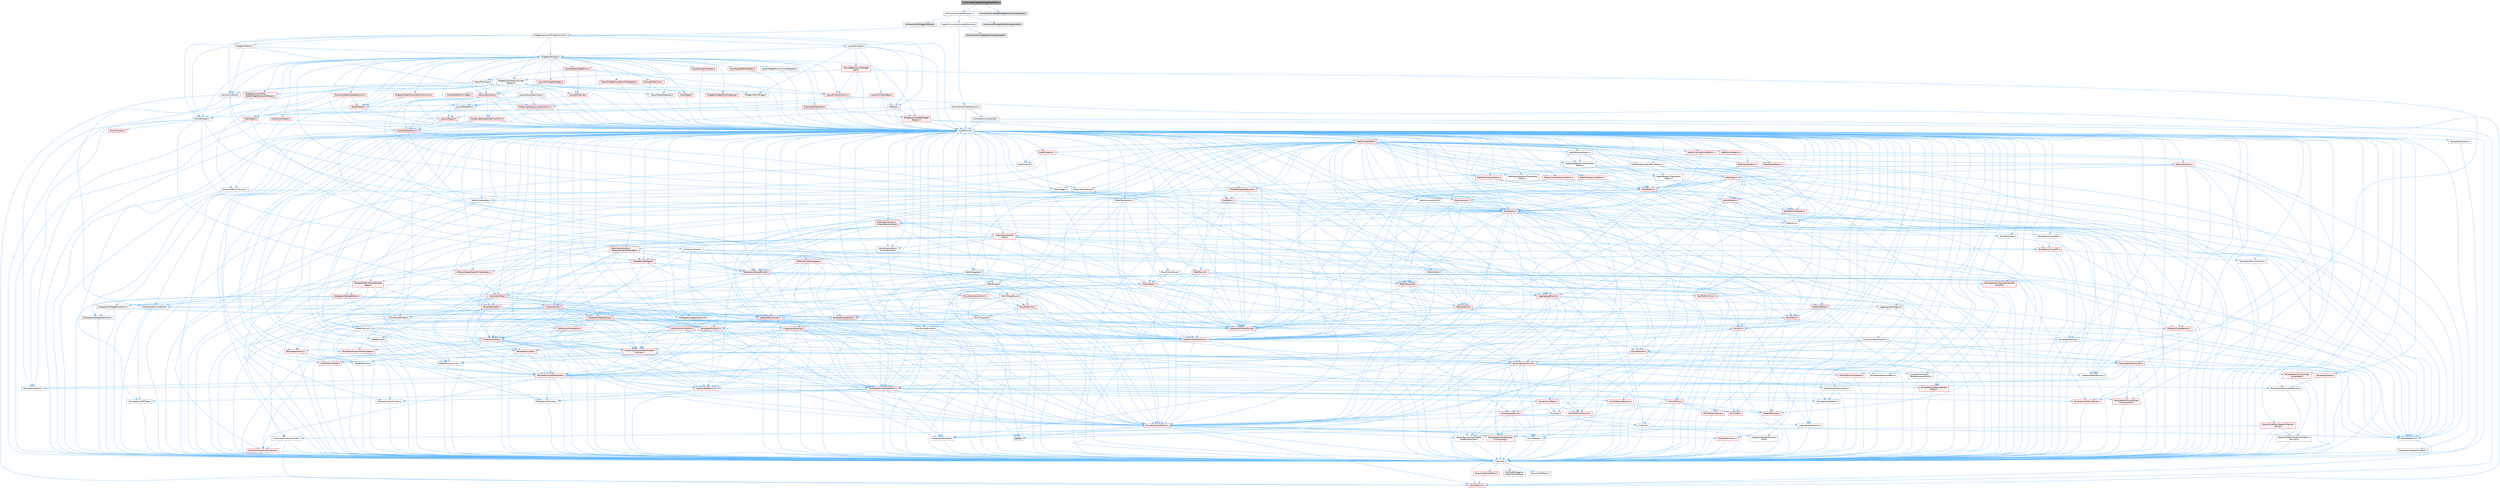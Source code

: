 digraph "CommonActivatableWidgetSwitcher.h"
{
 // INTERACTIVE_SVG=YES
 // LATEX_PDF_SIZE
  bgcolor="transparent";
  edge [fontname=Helvetica,fontsize=10,labelfontname=Helvetica,labelfontsize=10];
  node [fontname=Helvetica,fontsize=10,shape=box,height=0.2,width=0.4];
  Node1 [id="Node000001",label="CommonActivatableWidgetSwitcher.h",height=0.2,width=0.4,color="gray40", fillcolor="grey60", style="filled", fontcolor="black",tooltip=" "];
  Node1 -> Node2 [id="edge1_Node000001_Node000002",color="steelblue1",style="solid",tooltip=" "];
  Node2 [id="Node000002",label="CommonAnimatedSwitcher.h",height=0.2,width=0.4,color="grey40", fillcolor="white", style="filled",URL="$dc/d39/CommonAnimatedSwitcher_8h.html",tooltip=" "];
  Node2 -> Node3 [id="edge2_Node000002_Node000003",color="steelblue1",style="solid",tooltip=" "];
  Node3 [id="Node000003",label="Components/WidgetSwitcher.h",height=0.2,width=0.4,color="grey60", fillcolor="#E0E0E0", style="filled",tooltip=" "];
  Node2 -> Node4 [id="edge3_Node000002_Node000004",color="steelblue1",style="solid",tooltip=" "];
  Node4 [id="Node000004",label="Slate/SCommonAnimatedSwitcher.h",height=0.2,width=0.4,color="grey40", fillcolor="white", style="filled",URL="$d8/d15/SCommonAnimatedSwitcher_8h.html",tooltip=" "];
  Node4 -> Node5 [id="edge4_Node000004_Node000005",color="steelblue1",style="solid",tooltip=" "];
  Node5 [id="Node000005",label="Widgets/Layout/SWidgetSwitcher.h",height=0.2,width=0.4,color="grey40", fillcolor="white", style="filled",URL="$db/def/SWidgetSwitcher_8h.html",tooltip=" "];
  Node5 -> Node6 [id="edge5_Node000005_Node000006",color="steelblue1",style="solid",tooltip=" "];
  Node6 [id="Node000006",label="CoreMinimal.h",height=0.2,width=0.4,color="grey40", fillcolor="white", style="filled",URL="$d7/d67/CoreMinimal_8h.html",tooltip=" "];
  Node6 -> Node7 [id="edge6_Node000006_Node000007",color="steelblue1",style="solid",tooltip=" "];
  Node7 [id="Node000007",label="CoreTypes.h",height=0.2,width=0.4,color="grey40", fillcolor="white", style="filled",URL="$dc/dec/CoreTypes_8h.html",tooltip=" "];
  Node7 -> Node8 [id="edge7_Node000007_Node000008",color="steelblue1",style="solid",tooltip=" "];
  Node8 [id="Node000008",label="HAL/Platform.h",height=0.2,width=0.4,color="red", fillcolor="#FFF0F0", style="filled",URL="$d9/dd0/Platform_8h.html",tooltip=" "];
  Node7 -> Node18 [id="edge8_Node000007_Node000018",color="steelblue1",style="solid",tooltip=" "];
  Node18 [id="Node000018",label="ProfilingDebugging\l/UMemoryDefines.h",height=0.2,width=0.4,color="grey40", fillcolor="white", style="filled",URL="$d2/da2/UMemoryDefines_8h.html",tooltip=" "];
  Node7 -> Node19 [id="edge9_Node000007_Node000019",color="steelblue1",style="solid",tooltip=" "];
  Node19 [id="Node000019",label="Misc/CoreMiscDefines.h",height=0.2,width=0.4,color="red", fillcolor="#FFF0F0", style="filled",URL="$da/d38/CoreMiscDefines_8h.html",tooltip=" "];
  Node19 -> Node8 [id="edge10_Node000019_Node000008",color="steelblue1",style="solid",tooltip=" "];
  Node7 -> Node20 [id="edge11_Node000007_Node000020",color="steelblue1",style="solid",tooltip=" "];
  Node20 [id="Node000020",label="Misc/CoreDefines.h",height=0.2,width=0.4,color="grey40", fillcolor="white", style="filled",URL="$d3/dd2/CoreDefines_8h.html",tooltip=" "];
  Node6 -> Node21 [id="edge12_Node000006_Node000021",color="steelblue1",style="solid",tooltip=" "];
  Node21 [id="Node000021",label="CoreFwd.h",height=0.2,width=0.4,color="grey40", fillcolor="white", style="filled",URL="$d1/d1e/CoreFwd_8h.html",tooltip=" "];
  Node21 -> Node7 [id="edge13_Node000021_Node000007",color="steelblue1",style="solid",tooltip=" "];
  Node21 -> Node22 [id="edge14_Node000021_Node000022",color="steelblue1",style="solid",tooltip=" "];
  Node22 [id="Node000022",label="Containers/ContainersFwd.h",height=0.2,width=0.4,color="grey40", fillcolor="white", style="filled",URL="$d4/d0a/ContainersFwd_8h.html",tooltip=" "];
  Node22 -> Node8 [id="edge15_Node000022_Node000008",color="steelblue1",style="solid",tooltip=" "];
  Node22 -> Node7 [id="edge16_Node000022_Node000007",color="steelblue1",style="solid",tooltip=" "];
  Node22 -> Node23 [id="edge17_Node000022_Node000023",color="steelblue1",style="solid",tooltip=" "];
  Node23 [id="Node000023",label="Traits/IsContiguousContainer.h",height=0.2,width=0.4,color="red", fillcolor="#FFF0F0", style="filled",URL="$d5/d3c/IsContiguousContainer_8h.html",tooltip=" "];
  Node23 -> Node7 [id="edge18_Node000023_Node000007",color="steelblue1",style="solid",tooltip=" "];
  Node21 -> Node26 [id="edge19_Node000021_Node000026",color="steelblue1",style="solid",tooltip=" "];
  Node26 [id="Node000026",label="Math/MathFwd.h",height=0.2,width=0.4,color="grey40", fillcolor="white", style="filled",URL="$d2/d10/MathFwd_8h.html",tooltip=" "];
  Node26 -> Node8 [id="edge20_Node000026_Node000008",color="steelblue1",style="solid",tooltip=" "];
  Node21 -> Node27 [id="edge21_Node000021_Node000027",color="steelblue1",style="solid",tooltip=" "];
  Node27 [id="Node000027",label="UObject/UObjectHierarchy\lFwd.h",height=0.2,width=0.4,color="grey40", fillcolor="white", style="filled",URL="$d3/d13/UObjectHierarchyFwd_8h.html",tooltip=" "];
  Node6 -> Node27 [id="edge22_Node000006_Node000027",color="steelblue1",style="solid",tooltip=" "];
  Node6 -> Node22 [id="edge23_Node000006_Node000022",color="steelblue1",style="solid",tooltip=" "];
  Node6 -> Node28 [id="edge24_Node000006_Node000028",color="steelblue1",style="solid",tooltip=" "];
  Node28 [id="Node000028",label="Misc/VarArgs.h",height=0.2,width=0.4,color="grey40", fillcolor="white", style="filled",URL="$d5/d6f/VarArgs_8h.html",tooltip=" "];
  Node28 -> Node7 [id="edge25_Node000028_Node000007",color="steelblue1",style="solid",tooltip=" "];
  Node6 -> Node29 [id="edge26_Node000006_Node000029",color="steelblue1",style="solid",tooltip=" "];
  Node29 [id="Node000029",label="Logging/LogVerbosity.h",height=0.2,width=0.4,color="grey40", fillcolor="white", style="filled",URL="$d2/d8f/LogVerbosity_8h.html",tooltip=" "];
  Node29 -> Node7 [id="edge27_Node000029_Node000007",color="steelblue1",style="solid",tooltip=" "];
  Node6 -> Node30 [id="edge28_Node000006_Node000030",color="steelblue1",style="solid",tooltip=" "];
  Node30 [id="Node000030",label="Misc/OutputDevice.h",height=0.2,width=0.4,color="red", fillcolor="#FFF0F0", style="filled",URL="$d7/d32/OutputDevice_8h.html",tooltip=" "];
  Node30 -> Node21 [id="edge29_Node000030_Node000021",color="steelblue1",style="solid",tooltip=" "];
  Node30 -> Node7 [id="edge30_Node000030_Node000007",color="steelblue1",style="solid",tooltip=" "];
  Node30 -> Node29 [id="edge31_Node000030_Node000029",color="steelblue1",style="solid",tooltip=" "];
  Node30 -> Node28 [id="edge32_Node000030_Node000028",color="steelblue1",style="solid",tooltip=" "];
  Node30 -> Node31 [id="edge33_Node000030_Node000031",color="steelblue1",style="solid",tooltip=" "];
  Node31 [id="Node000031",label="Templates/IsArrayOrRefOf\lTypeByPredicate.h",height=0.2,width=0.4,color="grey40", fillcolor="white", style="filled",URL="$d6/da1/IsArrayOrRefOfTypeByPredicate_8h.html",tooltip=" "];
  Node31 -> Node7 [id="edge34_Node000031_Node000007",color="steelblue1",style="solid",tooltip=" "];
  Node30 -> Node32 [id="edge35_Node000030_Node000032",color="steelblue1",style="solid",tooltip=" "];
  Node32 [id="Node000032",label="Templates/IsValidVariadic\lFunctionArg.h",height=0.2,width=0.4,color="red", fillcolor="#FFF0F0", style="filled",URL="$d0/dc8/IsValidVariadicFunctionArg_8h.html",tooltip=" "];
  Node32 -> Node7 [id="edge36_Node000032_Node000007",color="steelblue1",style="solid",tooltip=" "];
  Node6 -> Node36 [id="edge37_Node000006_Node000036",color="steelblue1",style="solid",tooltip=" "];
  Node36 [id="Node000036",label="HAL/PlatformCrt.h",height=0.2,width=0.4,color="red", fillcolor="#FFF0F0", style="filled",URL="$d8/d75/PlatformCrt_8h.html",tooltip=" "];
  Node6 -> Node46 [id="edge38_Node000006_Node000046",color="steelblue1",style="solid",tooltip=" "];
  Node46 [id="Node000046",label="HAL/PlatformMisc.h",height=0.2,width=0.4,color="red", fillcolor="#FFF0F0", style="filled",URL="$d0/df5/PlatformMisc_8h.html",tooltip=" "];
  Node46 -> Node7 [id="edge39_Node000046_Node000007",color="steelblue1",style="solid",tooltip=" "];
  Node6 -> Node65 [id="edge40_Node000006_Node000065",color="steelblue1",style="solid",tooltip=" "];
  Node65 [id="Node000065",label="Misc/AssertionMacros.h",height=0.2,width=0.4,color="red", fillcolor="#FFF0F0", style="filled",URL="$d0/dfa/AssertionMacros_8h.html",tooltip=" "];
  Node65 -> Node7 [id="edge41_Node000065_Node000007",color="steelblue1",style="solid",tooltip=" "];
  Node65 -> Node8 [id="edge42_Node000065_Node000008",color="steelblue1",style="solid",tooltip=" "];
  Node65 -> Node46 [id="edge43_Node000065_Node000046",color="steelblue1",style="solid",tooltip=" "];
  Node65 -> Node66 [id="edge44_Node000065_Node000066",color="steelblue1",style="solid",tooltip=" "];
  Node66 [id="Node000066",label="Templates/EnableIf.h",height=0.2,width=0.4,color="grey40", fillcolor="white", style="filled",URL="$d7/d60/EnableIf_8h.html",tooltip=" "];
  Node66 -> Node7 [id="edge45_Node000066_Node000007",color="steelblue1",style="solid",tooltip=" "];
  Node65 -> Node31 [id="edge46_Node000065_Node000031",color="steelblue1",style="solid",tooltip=" "];
  Node65 -> Node32 [id="edge47_Node000065_Node000032",color="steelblue1",style="solid",tooltip=" "];
  Node65 -> Node28 [id="edge48_Node000065_Node000028",color="steelblue1",style="solid",tooltip=" "];
  Node65 -> Node73 [id="edge49_Node000065_Node000073",color="steelblue1",style="solid",tooltip=" "];
  Node73 [id="Node000073",label="atomic",height=0.2,width=0.4,color="grey60", fillcolor="#E0E0E0", style="filled",tooltip=" "];
  Node6 -> Node74 [id="edge50_Node000006_Node000074",color="steelblue1",style="solid",tooltip=" "];
  Node74 [id="Node000074",label="Templates/IsPointer.h",height=0.2,width=0.4,color="grey40", fillcolor="white", style="filled",URL="$d7/d05/IsPointer_8h.html",tooltip=" "];
  Node74 -> Node7 [id="edge51_Node000074_Node000007",color="steelblue1",style="solid",tooltip=" "];
  Node6 -> Node75 [id="edge52_Node000006_Node000075",color="steelblue1",style="solid",tooltip=" "];
  Node75 [id="Node000075",label="HAL/PlatformMemory.h",height=0.2,width=0.4,color="red", fillcolor="#FFF0F0", style="filled",URL="$de/d68/PlatformMemory_8h.html",tooltip=" "];
  Node75 -> Node7 [id="edge53_Node000075_Node000007",color="steelblue1",style="solid",tooltip=" "];
  Node6 -> Node58 [id="edge54_Node000006_Node000058",color="steelblue1",style="solid",tooltip=" "];
  Node58 [id="Node000058",label="HAL/PlatformAtomics.h",height=0.2,width=0.4,color="red", fillcolor="#FFF0F0", style="filled",URL="$d3/d36/PlatformAtomics_8h.html",tooltip=" "];
  Node58 -> Node7 [id="edge55_Node000058_Node000007",color="steelblue1",style="solid",tooltip=" "];
  Node6 -> Node80 [id="edge56_Node000006_Node000080",color="steelblue1",style="solid",tooltip=" "];
  Node80 [id="Node000080",label="Misc/Exec.h",height=0.2,width=0.4,color="grey40", fillcolor="white", style="filled",URL="$de/ddb/Exec_8h.html",tooltip=" "];
  Node80 -> Node7 [id="edge57_Node000080_Node000007",color="steelblue1",style="solid",tooltip=" "];
  Node80 -> Node65 [id="edge58_Node000080_Node000065",color="steelblue1",style="solid",tooltip=" "];
  Node6 -> Node81 [id="edge59_Node000006_Node000081",color="steelblue1",style="solid",tooltip=" "];
  Node81 [id="Node000081",label="HAL/MemoryBase.h",height=0.2,width=0.4,color="red", fillcolor="#FFF0F0", style="filled",URL="$d6/d9f/MemoryBase_8h.html",tooltip=" "];
  Node81 -> Node7 [id="edge60_Node000081_Node000007",color="steelblue1",style="solid",tooltip=" "];
  Node81 -> Node58 [id="edge61_Node000081_Node000058",color="steelblue1",style="solid",tooltip=" "];
  Node81 -> Node36 [id="edge62_Node000081_Node000036",color="steelblue1",style="solid",tooltip=" "];
  Node81 -> Node80 [id="edge63_Node000081_Node000080",color="steelblue1",style="solid",tooltip=" "];
  Node81 -> Node30 [id="edge64_Node000081_Node000030",color="steelblue1",style="solid",tooltip=" "];
  Node6 -> Node91 [id="edge65_Node000006_Node000091",color="steelblue1",style="solid",tooltip=" "];
  Node91 [id="Node000091",label="HAL/UnrealMemory.h",height=0.2,width=0.4,color="red", fillcolor="#FFF0F0", style="filled",URL="$d9/d96/UnrealMemory_8h.html",tooltip=" "];
  Node91 -> Node7 [id="edge66_Node000091_Node000007",color="steelblue1",style="solid",tooltip=" "];
  Node91 -> Node81 [id="edge67_Node000091_Node000081",color="steelblue1",style="solid",tooltip=" "];
  Node91 -> Node75 [id="edge68_Node000091_Node000075",color="steelblue1",style="solid",tooltip=" "];
  Node91 -> Node74 [id="edge69_Node000091_Node000074",color="steelblue1",style="solid",tooltip=" "];
  Node6 -> Node93 [id="edge70_Node000006_Node000093",color="steelblue1",style="solid",tooltip=" "];
  Node93 [id="Node000093",label="Templates/IsArithmetic.h",height=0.2,width=0.4,color="grey40", fillcolor="white", style="filled",URL="$d2/d5d/IsArithmetic_8h.html",tooltip=" "];
  Node93 -> Node7 [id="edge71_Node000093_Node000007",color="steelblue1",style="solid",tooltip=" "];
  Node6 -> Node87 [id="edge72_Node000006_Node000087",color="steelblue1",style="solid",tooltip=" "];
  Node87 [id="Node000087",label="Templates/AndOrNot.h",height=0.2,width=0.4,color="grey40", fillcolor="white", style="filled",URL="$db/d0a/AndOrNot_8h.html",tooltip=" "];
  Node87 -> Node7 [id="edge73_Node000087_Node000007",color="steelblue1",style="solid",tooltip=" "];
  Node6 -> Node94 [id="edge74_Node000006_Node000094",color="steelblue1",style="solid",tooltip=" "];
  Node94 [id="Node000094",label="Templates/IsPODType.h",height=0.2,width=0.4,color="grey40", fillcolor="white", style="filled",URL="$d7/db1/IsPODType_8h.html",tooltip=" "];
  Node94 -> Node7 [id="edge75_Node000094_Node000007",color="steelblue1",style="solid",tooltip=" "];
  Node6 -> Node95 [id="edge76_Node000006_Node000095",color="steelblue1",style="solid",tooltip=" "];
  Node95 [id="Node000095",label="Templates/IsUECoreType.h",height=0.2,width=0.4,color="red", fillcolor="#FFF0F0", style="filled",URL="$d1/db8/IsUECoreType_8h.html",tooltip=" "];
  Node95 -> Node7 [id="edge77_Node000095_Node000007",color="steelblue1",style="solid",tooltip=" "];
  Node6 -> Node88 [id="edge78_Node000006_Node000088",color="steelblue1",style="solid",tooltip=" "];
  Node88 [id="Node000088",label="Templates/IsTriviallyCopy\lConstructible.h",height=0.2,width=0.4,color="red", fillcolor="#FFF0F0", style="filled",URL="$d3/d78/IsTriviallyCopyConstructible_8h.html",tooltip=" "];
  Node88 -> Node7 [id="edge79_Node000088_Node000007",color="steelblue1",style="solid",tooltip=" "];
  Node6 -> Node96 [id="edge80_Node000006_Node000096",color="steelblue1",style="solid",tooltip=" "];
  Node96 [id="Node000096",label="Templates/UnrealTypeTraits.h",height=0.2,width=0.4,color="red", fillcolor="#FFF0F0", style="filled",URL="$d2/d2d/UnrealTypeTraits_8h.html",tooltip=" "];
  Node96 -> Node7 [id="edge81_Node000096_Node000007",color="steelblue1",style="solid",tooltip=" "];
  Node96 -> Node74 [id="edge82_Node000096_Node000074",color="steelblue1",style="solid",tooltip=" "];
  Node96 -> Node65 [id="edge83_Node000096_Node000065",color="steelblue1",style="solid",tooltip=" "];
  Node96 -> Node87 [id="edge84_Node000096_Node000087",color="steelblue1",style="solid",tooltip=" "];
  Node96 -> Node66 [id="edge85_Node000096_Node000066",color="steelblue1",style="solid",tooltip=" "];
  Node96 -> Node93 [id="edge86_Node000096_Node000093",color="steelblue1",style="solid",tooltip=" "];
  Node96 -> Node94 [id="edge87_Node000096_Node000094",color="steelblue1",style="solid",tooltip=" "];
  Node96 -> Node95 [id="edge88_Node000096_Node000095",color="steelblue1",style="solid",tooltip=" "];
  Node96 -> Node88 [id="edge89_Node000096_Node000088",color="steelblue1",style="solid",tooltip=" "];
  Node6 -> Node66 [id="edge90_Node000006_Node000066",color="steelblue1",style="solid",tooltip=" "];
  Node6 -> Node98 [id="edge91_Node000006_Node000098",color="steelblue1",style="solid",tooltip=" "];
  Node98 [id="Node000098",label="Templates/RemoveReference.h",height=0.2,width=0.4,color="grey40", fillcolor="white", style="filled",URL="$da/dbe/RemoveReference_8h.html",tooltip=" "];
  Node98 -> Node7 [id="edge92_Node000098_Node000007",color="steelblue1",style="solid",tooltip=" "];
  Node6 -> Node99 [id="edge93_Node000006_Node000099",color="steelblue1",style="solid",tooltip=" "];
  Node99 [id="Node000099",label="Templates/IntegralConstant.h",height=0.2,width=0.4,color="grey40", fillcolor="white", style="filled",URL="$db/d1b/IntegralConstant_8h.html",tooltip=" "];
  Node99 -> Node7 [id="edge94_Node000099_Node000007",color="steelblue1",style="solid",tooltip=" "];
  Node6 -> Node100 [id="edge95_Node000006_Node000100",color="steelblue1",style="solid",tooltip=" "];
  Node100 [id="Node000100",label="Templates/IsClass.h",height=0.2,width=0.4,color="grey40", fillcolor="white", style="filled",URL="$db/dcb/IsClass_8h.html",tooltip=" "];
  Node100 -> Node7 [id="edge96_Node000100_Node000007",color="steelblue1",style="solid",tooltip=" "];
  Node6 -> Node101 [id="edge97_Node000006_Node000101",color="steelblue1",style="solid",tooltip=" "];
  Node101 [id="Node000101",label="Templates/TypeCompatible\lBytes.h",height=0.2,width=0.4,color="red", fillcolor="#FFF0F0", style="filled",URL="$df/d0a/TypeCompatibleBytes_8h.html",tooltip=" "];
  Node101 -> Node7 [id="edge98_Node000101_Node000007",color="steelblue1",style="solid",tooltip=" "];
  Node6 -> Node23 [id="edge99_Node000006_Node000023",color="steelblue1",style="solid",tooltip=" "];
  Node6 -> Node102 [id="edge100_Node000006_Node000102",color="steelblue1",style="solid",tooltip=" "];
  Node102 [id="Node000102",label="Templates/UnrealTemplate.h",height=0.2,width=0.4,color="red", fillcolor="#FFF0F0", style="filled",URL="$d4/d24/UnrealTemplate_8h.html",tooltip=" "];
  Node102 -> Node7 [id="edge101_Node000102_Node000007",color="steelblue1",style="solid",tooltip=" "];
  Node102 -> Node74 [id="edge102_Node000102_Node000074",color="steelblue1",style="solid",tooltip=" "];
  Node102 -> Node91 [id="edge103_Node000102_Node000091",color="steelblue1",style="solid",tooltip=" "];
  Node102 -> Node96 [id="edge104_Node000102_Node000096",color="steelblue1",style="solid",tooltip=" "];
  Node102 -> Node98 [id="edge105_Node000102_Node000098",color="steelblue1",style="solid",tooltip=" "];
  Node102 -> Node101 [id="edge106_Node000102_Node000101",color="steelblue1",style="solid",tooltip=" "];
  Node102 -> Node69 [id="edge107_Node000102_Node000069",color="steelblue1",style="solid",tooltip=" "];
  Node69 [id="Node000069",label="Templates/Identity.h",height=0.2,width=0.4,color="grey40", fillcolor="white", style="filled",URL="$d0/dd5/Identity_8h.html",tooltip=" "];
  Node102 -> Node23 [id="edge108_Node000102_Node000023",color="steelblue1",style="solid",tooltip=" "];
  Node6 -> Node51 [id="edge109_Node000006_Node000051",color="steelblue1",style="solid",tooltip=" "];
  Node51 [id="Node000051",label="Math/NumericLimits.h",height=0.2,width=0.4,color="grey40", fillcolor="white", style="filled",URL="$df/d1b/NumericLimits_8h.html",tooltip=" "];
  Node51 -> Node7 [id="edge110_Node000051_Node000007",color="steelblue1",style="solid",tooltip=" "];
  Node6 -> Node106 [id="edge111_Node000006_Node000106",color="steelblue1",style="solid",tooltip=" "];
  Node106 [id="Node000106",label="HAL/PlatformMath.h",height=0.2,width=0.4,color="red", fillcolor="#FFF0F0", style="filled",URL="$dc/d53/PlatformMath_8h.html",tooltip=" "];
  Node106 -> Node7 [id="edge112_Node000106_Node000007",color="steelblue1",style="solid",tooltip=" "];
  Node6 -> Node89 [id="edge113_Node000006_Node000089",color="steelblue1",style="solid",tooltip=" "];
  Node89 [id="Node000089",label="Templates/IsTriviallyCopy\lAssignable.h",height=0.2,width=0.4,color="red", fillcolor="#FFF0F0", style="filled",URL="$d2/df2/IsTriviallyCopyAssignable_8h.html",tooltip=" "];
  Node89 -> Node7 [id="edge114_Node000089_Node000007",color="steelblue1",style="solid",tooltip=" "];
  Node6 -> Node114 [id="edge115_Node000006_Node000114",color="steelblue1",style="solid",tooltip=" "];
  Node114 [id="Node000114",label="Templates/MemoryOps.h",height=0.2,width=0.4,color="red", fillcolor="#FFF0F0", style="filled",URL="$db/dea/MemoryOps_8h.html",tooltip=" "];
  Node114 -> Node7 [id="edge116_Node000114_Node000007",color="steelblue1",style="solid",tooltip=" "];
  Node114 -> Node91 [id="edge117_Node000114_Node000091",color="steelblue1",style="solid",tooltip=" "];
  Node114 -> Node89 [id="edge118_Node000114_Node000089",color="steelblue1",style="solid",tooltip=" "];
  Node114 -> Node88 [id="edge119_Node000114_Node000088",color="steelblue1",style="solid",tooltip=" "];
  Node114 -> Node96 [id="edge120_Node000114_Node000096",color="steelblue1",style="solid",tooltip=" "];
  Node6 -> Node115 [id="edge121_Node000006_Node000115",color="steelblue1",style="solid",tooltip=" "];
  Node115 [id="Node000115",label="Containers/ContainerAllocation\lPolicies.h",height=0.2,width=0.4,color="red", fillcolor="#FFF0F0", style="filled",URL="$d7/dff/ContainerAllocationPolicies_8h.html",tooltip=" "];
  Node115 -> Node7 [id="edge122_Node000115_Node000007",color="steelblue1",style="solid",tooltip=" "];
  Node115 -> Node115 [id="edge123_Node000115_Node000115",color="steelblue1",style="solid",tooltip=" "];
  Node115 -> Node106 [id="edge124_Node000115_Node000106",color="steelblue1",style="solid",tooltip=" "];
  Node115 -> Node91 [id="edge125_Node000115_Node000091",color="steelblue1",style="solid",tooltip=" "];
  Node115 -> Node51 [id="edge126_Node000115_Node000051",color="steelblue1",style="solid",tooltip=" "];
  Node115 -> Node65 [id="edge127_Node000115_Node000065",color="steelblue1",style="solid",tooltip=" "];
  Node115 -> Node114 [id="edge128_Node000115_Node000114",color="steelblue1",style="solid",tooltip=" "];
  Node115 -> Node101 [id="edge129_Node000115_Node000101",color="steelblue1",style="solid",tooltip=" "];
  Node6 -> Node118 [id="edge130_Node000006_Node000118",color="steelblue1",style="solid",tooltip=" "];
  Node118 [id="Node000118",label="Templates/IsEnumClass.h",height=0.2,width=0.4,color="grey40", fillcolor="white", style="filled",URL="$d7/d15/IsEnumClass_8h.html",tooltip=" "];
  Node118 -> Node7 [id="edge131_Node000118_Node000007",color="steelblue1",style="solid",tooltip=" "];
  Node118 -> Node87 [id="edge132_Node000118_Node000087",color="steelblue1",style="solid",tooltip=" "];
  Node6 -> Node119 [id="edge133_Node000006_Node000119",color="steelblue1",style="solid",tooltip=" "];
  Node119 [id="Node000119",label="HAL/PlatformProperties.h",height=0.2,width=0.4,color="red", fillcolor="#FFF0F0", style="filled",URL="$d9/db0/PlatformProperties_8h.html",tooltip=" "];
  Node119 -> Node7 [id="edge134_Node000119_Node000007",color="steelblue1",style="solid",tooltip=" "];
  Node6 -> Node122 [id="edge135_Node000006_Node000122",color="steelblue1",style="solid",tooltip=" "];
  Node122 [id="Node000122",label="Misc/EngineVersionBase.h",height=0.2,width=0.4,color="grey40", fillcolor="white", style="filled",URL="$d5/d2b/EngineVersionBase_8h.html",tooltip=" "];
  Node122 -> Node7 [id="edge136_Node000122_Node000007",color="steelblue1",style="solid",tooltip=" "];
  Node6 -> Node123 [id="edge137_Node000006_Node000123",color="steelblue1",style="solid",tooltip=" "];
  Node123 [id="Node000123",label="Internationalization\l/TextNamespaceFwd.h",height=0.2,width=0.4,color="grey40", fillcolor="white", style="filled",URL="$d8/d97/TextNamespaceFwd_8h.html",tooltip=" "];
  Node123 -> Node7 [id="edge138_Node000123_Node000007",color="steelblue1",style="solid",tooltip=" "];
  Node6 -> Node124 [id="edge139_Node000006_Node000124",color="steelblue1",style="solid",tooltip=" "];
  Node124 [id="Node000124",label="Serialization/Archive.h",height=0.2,width=0.4,color="red", fillcolor="#FFF0F0", style="filled",URL="$d7/d3b/Archive_8h.html",tooltip=" "];
  Node124 -> Node21 [id="edge140_Node000124_Node000021",color="steelblue1",style="solid",tooltip=" "];
  Node124 -> Node7 [id="edge141_Node000124_Node000007",color="steelblue1",style="solid",tooltip=" "];
  Node124 -> Node119 [id="edge142_Node000124_Node000119",color="steelblue1",style="solid",tooltip=" "];
  Node124 -> Node123 [id="edge143_Node000124_Node000123",color="steelblue1",style="solid",tooltip=" "];
  Node124 -> Node26 [id="edge144_Node000124_Node000026",color="steelblue1",style="solid",tooltip=" "];
  Node124 -> Node65 [id="edge145_Node000124_Node000065",color="steelblue1",style="solid",tooltip=" "];
  Node124 -> Node122 [id="edge146_Node000124_Node000122",color="steelblue1",style="solid",tooltip=" "];
  Node124 -> Node28 [id="edge147_Node000124_Node000028",color="steelblue1",style="solid",tooltip=" "];
  Node124 -> Node66 [id="edge148_Node000124_Node000066",color="steelblue1",style="solid",tooltip=" "];
  Node124 -> Node31 [id="edge149_Node000124_Node000031",color="steelblue1",style="solid",tooltip=" "];
  Node124 -> Node118 [id="edge150_Node000124_Node000118",color="steelblue1",style="solid",tooltip=" "];
  Node124 -> Node32 [id="edge151_Node000124_Node000032",color="steelblue1",style="solid",tooltip=" "];
  Node124 -> Node102 [id="edge152_Node000124_Node000102",color="steelblue1",style="solid",tooltip=" "];
  Node124 -> Node127 [id="edge153_Node000124_Node000127",color="steelblue1",style="solid",tooltip=" "];
  Node127 [id="Node000127",label="UObject/ObjectVersion.h",height=0.2,width=0.4,color="grey40", fillcolor="white", style="filled",URL="$da/d63/ObjectVersion_8h.html",tooltip=" "];
  Node127 -> Node7 [id="edge154_Node000127_Node000007",color="steelblue1",style="solid",tooltip=" "];
  Node6 -> Node128 [id="edge155_Node000006_Node000128",color="steelblue1",style="solid",tooltip=" "];
  Node128 [id="Node000128",label="Templates/Less.h",height=0.2,width=0.4,color="grey40", fillcolor="white", style="filled",URL="$de/dc8/Less_8h.html",tooltip=" "];
  Node128 -> Node7 [id="edge156_Node000128_Node000007",color="steelblue1",style="solid",tooltip=" "];
  Node128 -> Node102 [id="edge157_Node000128_Node000102",color="steelblue1",style="solid",tooltip=" "];
  Node6 -> Node129 [id="edge158_Node000006_Node000129",color="steelblue1",style="solid",tooltip=" "];
  Node129 [id="Node000129",label="Templates/Sorting.h",height=0.2,width=0.4,color="red", fillcolor="#FFF0F0", style="filled",URL="$d3/d9e/Sorting_8h.html",tooltip=" "];
  Node129 -> Node7 [id="edge159_Node000129_Node000007",color="steelblue1",style="solid",tooltip=" "];
  Node129 -> Node106 [id="edge160_Node000129_Node000106",color="steelblue1",style="solid",tooltip=" "];
  Node129 -> Node128 [id="edge161_Node000129_Node000128",color="steelblue1",style="solid",tooltip=" "];
  Node6 -> Node140 [id="edge162_Node000006_Node000140",color="steelblue1",style="solid",tooltip=" "];
  Node140 [id="Node000140",label="Misc/Char.h",height=0.2,width=0.4,color="red", fillcolor="#FFF0F0", style="filled",URL="$d0/d58/Char_8h.html",tooltip=" "];
  Node140 -> Node7 [id="edge163_Node000140_Node000007",color="steelblue1",style="solid",tooltip=" "];
  Node6 -> Node143 [id="edge164_Node000006_Node000143",color="steelblue1",style="solid",tooltip=" "];
  Node143 [id="Node000143",label="GenericPlatform/GenericPlatform\lStricmp.h",height=0.2,width=0.4,color="grey40", fillcolor="white", style="filled",URL="$d2/d86/GenericPlatformStricmp_8h.html",tooltip=" "];
  Node143 -> Node7 [id="edge165_Node000143_Node000007",color="steelblue1",style="solid",tooltip=" "];
  Node6 -> Node144 [id="edge166_Node000006_Node000144",color="steelblue1",style="solid",tooltip=" "];
  Node144 [id="Node000144",label="GenericPlatform/GenericPlatform\lString.h",height=0.2,width=0.4,color="red", fillcolor="#FFF0F0", style="filled",URL="$dd/d20/GenericPlatformString_8h.html",tooltip=" "];
  Node144 -> Node7 [id="edge167_Node000144_Node000007",color="steelblue1",style="solid",tooltip=" "];
  Node144 -> Node143 [id="edge168_Node000144_Node000143",color="steelblue1",style="solid",tooltip=" "];
  Node144 -> Node66 [id="edge169_Node000144_Node000066",color="steelblue1",style="solid",tooltip=" "];
  Node6 -> Node77 [id="edge170_Node000006_Node000077",color="steelblue1",style="solid",tooltip=" "];
  Node77 [id="Node000077",label="HAL/PlatformString.h",height=0.2,width=0.4,color="red", fillcolor="#FFF0F0", style="filled",URL="$db/db5/PlatformString_8h.html",tooltip=" "];
  Node77 -> Node7 [id="edge171_Node000077_Node000007",color="steelblue1",style="solid",tooltip=" "];
  Node6 -> Node147 [id="edge172_Node000006_Node000147",color="steelblue1",style="solid",tooltip=" "];
  Node147 [id="Node000147",label="Misc/CString.h",height=0.2,width=0.4,color="red", fillcolor="#FFF0F0", style="filled",URL="$d2/d49/CString_8h.html",tooltip=" "];
  Node147 -> Node7 [id="edge173_Node000147_Node000007",color="steelblue1",style="solid",tooltip=" "];
  Node147 -> Node36 [id="edge174_Node000147_Node000036",color="steelblue1",style="solid",tooltip=" "];
  Node147 -> Node77 [id="edge175_Node000147_Node000077",color="steelblue1",style="solid",tooltip=" "];
  Node147 -> Node65 [id="edge176_Node000147_Node000065",color="steelblue1",style="solid",tooltip=" "];
  Node147 -> Node140 [id="edge177_Node000147_Node000140",color="steelblue1",style="solid",tooltip=" "];
  Node147 -> Node28 [id="edge178_Node000147_Node000028",color="steelblue1",style="solid",tooltip=" "];
  Node147 -> Node31 [id="edge179_Node000147_Node000031",color="steelblue1",style="solid",tooltip=" "];
  Node147 -> Node32 [id="edge180_Node000147_Node000032",color="steelblue1",style="solid",tooltip=" "];
  Node6 -> Node148 [id="edge181_Node000006_Node000148",color="steelblue1",style="solid",tooltip=" "];
  Node148 [id="Node000148",label="Misc/Crc.h",height=0.2,width=0.4,color="red", fillcolor="#FFF0F0", style="filled",URL="$d4/dd2/Crc_8h.html",tooltip=" "];
  Node148 -> Node7 [id="edge182_Node000148_Node000007",color="steelblue1",style="solid",tooltip=" "];
  Node148 -> Node77 [id="edge183_Node000148_Node000077",color="steelblue1",style="solid",tooltip=" "];
  Node148 -> Node65 [id="edge184_Node000148_Node000065",color="steelblue1",style="solid",tooltip=" "];
  Node148 -> Node147 [id="edge185_Node000148_Node000147",color="steelblue1",style="solid",tooltip=" "];
  Node148 -> Node140 [id="edge186_Node000148_Node000140",color="steelblue1",style="solid",tooltip=" "];
  Node148 -> Node96 [id="edge187_Node000148_Node000096",color="steelblue1",style="solid",tooltip=" "];
  Node6 -> Node139 [id="edge188_Node000006_Node000139",color="steelblue1",style="solid",tooltip=" "];
  Node139 [id="Node000139",label="Math/UnrealMathUtility.h",height=0.2,width=0.4,color="red", fillcolor="#FFF0F0", style="filled",URL="$db/db8/UnrealMathUtility_8h.html",tooltip=" "];
  Node139 -> Node7 [id="edge189_Node000139_Node000007",color="steelblue1",style="solid",tooltip=" "];
  Node139 -> Node65 [id="edge190_Node000139_Node000065",color="steelblue1",style="solid",tooltip=" "];
  Node139 -> Node106 [id="edge191_Node000139_Node000106",color="steelblue1",style="solid",tooltip=" "];
  Node139 -> Node26 [id="edge192_Node000139_Node000026",color="steelblue1",style="solid",tooltip=" "];
  Node139 -> Node69 [id="edge193_Node000139_Node000069",color="steelblue1",style="solid",tooltip=" "];
  Node6 -> Node149 [id="edge194_Node000006_Node000149",color="steelblue1",style="solid",tooltip=" "];
  Node149 [id="Node000149",label="Containers/UnrealString.h",height=0.2,width=0.4,color="red", fillcolor="#FFF0F0", style="filled",URL="$d5/dba/UnrealString_8h.html",tooltip=" "];
  Node6 -> Node153 [id="edge195_Node000006_Node000153",color="steelblue1",style="solid",tooltip=" "];
  Node153 [id="Node000153",label="Containers/Array.h",height=0.2,width=0.4,color="red", fillcolor="#FFF0F0", style="filled",URL="$df/dd0/Array_8h.html",tooltip=" "];
  Node153 -> Node7 [id="edge196_Node000153_Node000007",color="steelblue1",style="solid",tooltip=" "];
  Node153 -> Node65 [id="edge197_Node000153_Node000065",color="steelblue1",style="solid",tooltip=" "];
  Node153 -> Node91 [id="edge198_Node000153_Node000091",color="steelblue1",style="solid",tooltip=" "];
  Node153 -> Node96 [id="edge199_Node000153_Node000096",color="steelblue1",style="solid",tooltip=" "];
  Node153 -> Node102 [id="edge200_Node000153_Node000102",color="steelblue1",style="solid",tooltip=" "];
  Node153 -> Node115 [id="edge201_Node000153_Node000115",color="steelblue1",style="solid",tooltip=" "];
  Node153 -> Node124 [id="edge202_Node000153_Node000124",color="steelblue1",style="solid",tooltip=" "];
  Node153 -> Node132 [id="edge203_Node000153_Node000132",color="steelblue1",style="solid",tooltip=" "];
  Node132 [id="Node000132",label="Templates/Invoke.h",height=0.2,width=0.4,color="red", fillcolor="#FFF0F0", style="filled",URL="$d7/deb/Invoke_8h.html",tooltip=" "];
  Node132 -> Node7 [id="edge204_Node000132_Node000007",color="steelblue1",style="solid",tooltip=" "];
  Node132 -> Node102 [id="edge205_Node000132_Node000102",color="steelblue1",style="solid",tooltip=" "];
  Node153 -> Node128 [id="edge206_Node000153_Node000128",color="steelblue1",style="solid",tooltip=" "];
  Node153 -> Node129 [id="edge207_Node000153_Node000129",color="steelblue1",style="solid",tooltip=" "];
  Node153 -> Node176 [id="edge208_Node000153_Node000176",color="steelblue1",style="solid",tooltip=" "];
  Node176 [id="Node000176",label="Templates/AlignmentTemplates.h",height=0.2,width=0.4,color="red", fillcolor="#FFF0F0", style="filled",URL="$dd/d32/AlignmentTemplates_8h.html",tooltip=" "];
  Node176 -> Node7 [id="edge209_Node000176_Node000007",color="steelblue1",style="solid",tooltip=" "];
  Node176 -> Node74 [id="edge210_Node000176_Node000074",color="steelblue1",style="solid",tooltip=" "];
  Node6 -> Node177 [id="edge211_Node000006_Node000177",color="steelblue1",style="solid",tooltip=" "];
  Node177 [id="Node000177",label="Misc/FrameNumber.h",height=0.2,width=0.4,color="grey40", fillcolor="white", style="filled",URL="$dd/dbd/FrameNumber_8h.html",tooltip=" "];
  Node177 -> Node7 [id="edge212_Node000177_Node000007",color="steelblue1",style="solid",tooltip=" "];
  Node177 -> Node51 [id="edge213_Node000177_Node000051",color="steelblue1",style="solid",tooltip=" "];
  Node177 -> Node139 [id="edge214_Node000177_Node000139",color="steelblue1",style="solid",tooltip=" "];
  Node177 -> Node66 [id="edge215_Node000177_Node000066",color="steelblue1",style="solid",tooltip=" "];
  Node177 -> Node96 [id="edge216_Node000177_Node000096",color="steelblue1",style="solid",tooltip=" "];
  Node6 -> Node178 [id="edge217_Node000006_Node000178",color="steelblue1",style="solid",tooltip=" "];
  Node178 [id="Node000178",label="Misc/Timespan.h",height=0.2,width=0.4,color="grey40", fillcolor="white", style="filled",URL="$da/dd9/Timespan_8h.html",tooltip=" "];
  Node178 -> Node7 [id="edge218_Node000178_Node000007",color="steelblue1",style="solid",tooltip=" "];
  Node178 -> Node179 [id="edge219_Node000178_Node000179",color="steelblue1",style="solid",tooltip=" "];
  Node179 [id="Node000179",label="Math/Interval.h",height=0.2,width=0.4,color="grey40", fillcolor="white", style="filled",URL="$d1/d55/Interval_8h.html",tooltip=" "];
  Node179 -> Node7 [id="edge220_Node000179_Node000007",color="steelblue1",style="solid",tooltip=" "];
  Node179 -> Node93 [id="edge221_Node000179_Node000093",color="steelblue1",style="solid",tooltip=" "];
  Node179 -> Node96 [id="edge222_Node000179_Node000096",color="steelblue1",style="solid",tooltip=" "];
  Node179 -> Node51 [id="edge223_Node000179_Node000051",color="steelblue1",style="solid",tooltip=" "];
  Node179 -> Node139 [id="edge224_Node000179_Node000139",color="steelblue1",style="solid",tooltip=" "];
  Node178 -> Node139 [id="edge225_Node000178_Node000139",color="steelblue1",style="solid",tooltip=" "];
  Node178 -> Node65 [id="edge226_Node000178_Node000065",color="steelblue1",style="solid",tooltip=" "];
  Node6 -> Node180 [id="edge227_Node000006_Node000180",color="steelblue1",style="solid",tooltip=" "];
  Node180 [id="Node000180",label="Containers/StringConv.h",height=0.2,width=0.4,color="red", fillcolor="#FFF0F0", style="filled",URL="$d3/ddf/StringConv_8h.html",tooltip=" "];
  Node180 -> Node7 [id="edge228_Node000180_Node000007",color="steelblue1",style="solid",tooltip=" "];
  Node180 -> Node65 [id="edge229_Node000180_Node000065",color="steelblue1",style="solid",tooltip=" "];
  Node180 -> Node115 [id="edge230_Node000180_Node000115",color="steelblue1",style="solid",tooltip=" "];
  Node180 -> Node153 [id="edge231_Node000180_Node000153",color="steelblue1",style="solid",tooltip=" "];
  Node180 -> Node147 [id="edge232_Node000180_Node000147",color="steelblue1",style="solid",tooltip=" "];
  Node180 -> Node181 [id="edge233_Node000180_Node000181",color="steelblue1",style="solid",tooltip=" "];
  Node181 [id="Node000181",label="Templates/IsArray.h",height=0.2,width=0.4,color="grey40", fillcolor="white", style="filled",URL="$d8/d8d/IsArray_8h.html",tooltip=" "];
  Node181 -> Node7 [id="edge234_Node000181_Node000007",color="steelblue1",style="solid",tooltip=" "];
  Node180 -> Node102 [id="edge235_Node000180_Node000102",color="steelblue1",style="solid",tooltip=" "];
  Node180 -> Node96 [id="edge236_Node000180_Node000096",color="steelblue1",style="solid",tooltip=" "];
  Node180 -> Node23 [id="edge237_Node000180_Node000023",color="steelblue1",style="solid",tooltip=" "];
  Node6 -> Node182 [id="edge238_Node000006_Node000182",color="steelblue1",style="solid",tooltip=" "];
  Node182 [id="Node000182",label="UObject/UnrealNames.h",height=0.2,width=0.4,color="red", fillcolor="#FFF0F0", style="filled",URL="$d8/db1/UnrealNames_8h.html",tooltip=" "];
  Node182 -> Node7 [id="edge239_Node000182_Node000007",color="steelblue1",style="solid",tooltip=" "];
  Node6 -> Node184 [id="edge240_Node000006_Node000184",color="steelblue1",style="solid",tooltip=" "];
  Node184 [id="Node000184",label="UObject/NameTypes.h",height=0.2,width=0.4,color="red", fillcolor="#FFF0F0", style="filled",URL="$d6/d35/NameTypes_8h.html",tooltip=" "];
  Node184 -> Node7 [id="edge241_Node000184_Node000007",color="steelblue1",style="solid",tooltip=" "];
  Node184 -> Node65 [id="edge242_Node000184_Node000065",color="steelblue1",style="solid",tooltip=" "];
  Node184 -> Node91 [id="edge243_Node000184_Node000091",color="steelblue1",style="solid",tooltip=" "];
  Node184 -> Node96 [id="edge244_Node000184_Node000096",color="steelblue1",style="solid",tooltip=" "];
  Node184 -> Node102 [id="edge245_Node000184_Node000102",color="steelblue1",style="solid",tooltip=" "];
  Node184 -> Node149 [id="edge246_Node000184_Node000149",color="steelblue1",style="solid",tooltip=" "];
  Node184 -> Node180 [id="edge247_Node000184_Node000180",color="steelblue1",style="solid",tooltip=" "];
  Node184 -> Node182 [id="edge248_Node000184_Node000182",color="steelblue1",style="solid",tooltip=" "];
  Node6 -> Node192 [id="edge249_Node000006_Node000192",color="steelblue1",style="solid",tooltip=" "];
  Node192 [id="Node000192",label="Misc/Parse.h",height=0.2,width=0.4,color="red", fillcolor="#FFF0F0", style="filled",URL="$dc/d71/Parse_8h.html",tooltip=" "];
  Node192 -> Node149 [id="edge250_Node000192_Node000149",color="steelblue1",style="solid",tooltip=" "];
  Node192 -> Node7 [id="edge251_Node000192_Node000007",color="steelblue1",style="solid",tooltip=" "];
  Node192 -> Node36 [id="edge252_Node000192_Node000036",color="steelblue1",style="solid",tooltip=" "];
  Node192 -> Node193 [id="edge253_Node000192_Node000193",color="steelblue1",style="solid",tooltip=" "];
  Node193 [id="Node000193",label="Templates/Function.h",height=0.2,width=0.4,color="red", fillcolor="#FFF0F0", style="filled",URL="$df/df5/Function_8h.html",tooltip=" "];
  Node193 -> Node7 [id="edge254_Node000193_Node000007",color="steelblue1",style="solid",tooltip=" "];
  Node193 -> Node65 [id="edge255_Node000193_Node000065",color="steelblue1",style="solid",tooltip=" "];
  Node193 -> Node91 [id="edge256_Node000193_Node000091",color="steelblue1",style="solid",tooltip=" "];
  Node193 -> Node96 [id="edge257_Node000193_Node000096",color="steelblue1",style="solid",tooltip=" "];
  Node193 -> Node132 [id="edge258_Node000193_Node000132",color="steelblue1",style="solid",tooltip=" "];
  Node193 -> Node102 [id="edge259_Node000193_Node000102",color="steelblue1",style="solid",tooltip=" "];
  Node193 -> Node139 [id="edge260_Node000193_Node000139",color="steelblue1",style="solid",tooltip=" "];
  Node6 -> Node176 [id="edge261_Node000006_Node000176",color="steelblue1",style="solid",tooltip=" "];
  Node6 -> Node195 [id="edge262_Node000006_Node000195",color="steelblue1",style="solid",tooltip=" "];
  Node195 [id="Node000195",label="Misc/StructBuilder.h",height=0.2,width=0.4,color="grey40", fillcolor="white", style="filled",URL="$d9/db3/StructBuilder_8h.html",tooltip=" "];
  Node195 -> Node7 [id="edge263_Node000195_Node000007",color="steelblue1",style="solid",tooltip=" "];
  Node195 -> Node139 [id="edge264_Node000195_Node000139",color="steelblue1",style="solid",tooltip=" "];
  Node195 -> Node176 [id="edge265_Node000195_Node000176",color="steelblue1",style="solid",tooltip=" "];
  Node6 -> Node108 [id="edge266_Node000006_Node000108",color="steelblue1",style="solid",tooltip=" "];
  Node108 [id="Node000108",label="Templates/Decay.h",height=0.2,width=0.4,color="red", fillcolor="#FFF0F0", style="filled",URL="$dd/d0f/Decay_8h.html",tooltip=" "];
  Node108 -> Node7 [id="edge267_Node000108_Node000007",color="steelblue1",style="solid",tooltip=" "];
  Node108 -> Node98 [id="edge268_Node000108_Node000098",color="steelblue1",style="solid",tooltip=" "];
  Node6 -> Node196 [id="edge269_Node000006_Node000196",color="steelblue1",style="solid",tooltip=" "];
  Node196 [id="Node000196",label="Templates/PointerIsConvertible\lFromTo.h",height=0.2,width=0.4,color="red", fillcolor="#FFF0F0", style="filled",URL="$d6/d65/PointerIsConvertibleFromTo_8h.html",tooltip=" "];
  Node196 -> Node7 [id="edge270_Node000196_Node000007",color="steelblue1",style="solid",tooltip=" "];
  Node6 -> Node132 [id="edge271_Node000006_Node000132",color="steelblue1",style="solid",tooltip=" "];
  Node6 -> Node193 [id="edge272_Node000006_Node000193",color="steelblue1",style="solid",tooltip=" "];
  Node6 -> Node165 [id="edge273_Node000006_Node000165",color="steelblue1",style="solid",tooltip=" "];
  Node165 [id="Node000165",label="Templates/TypeHash.h",height=0.2,width=0.4,color="red", fillcolor="#FFF0F0", style="filled",URL="$d1/d62/TypeHash_8h.html",tooltip=" "];
  Node165 -> Node7 [id="edge274_Node000165_Node000007",color="steelblue1",style="solid",tooltip=" "];
  Node165 -> Node148 [id="edge275_Node000165_Node000148",color="steelblue1",style="solid",tooltip=" "];
  Node6 -> Node197 [id="edge276_Node000006_Node000197",color="steelblue1",style="solid",tooltip=" "];
  Node197 [id="Node000197",label="Containers/ScriptArray.h",height=0.2,width=0.4,color="red", fillcolor="#FFF0F0", style="filled",URL="$dc/daf/ScriptArray_8h.html",tooltip=" "];
  Node197 -> Node7 [id="edge277_Node000197_Node000007",color="steelblue1",style="solid",tooltip=" "];
  Node197 -> Node65 [id="edge278_Node000197_Node000065",color="steelblue1",style="solid",tooltip=" "];
  Node197 -> Node91 [id="edge279_Node000197_Node000091",color="steelblue1",style="solid",tooltip=" "];
  Node197 -> Node115 [id="edge280_Node000197_Node000115",color="steelblue1",style="solid",tooltip=" "];
  Node197 -> Node153 [id="edge281_Node000197_Node000153",color="steelblue1",style="solid",tooltip=" "];
  Node6 -> Node198 [id="edge282_Node000006_Node000198",color="steelblue1",style="solid",tooltip=" "];
  Node198 [id="Node000198",label="Containers/BitArray.h",height=0.2,width=0.4,color="red", fillcolor="#FFF0F0", style="filled",URL="$d1/de4/BitArray_8h.html",tooltip=" "];
  Node198 -> Node115 [id="edge283_Node000198_Node000115",color="steelblue1",style="solid",tooltip=" "];
  Node198 -> Node7 [id="edge284_Node000198_Node000007",color="steelblue1",style="solid",tooltip=" "];
  Node198 -> Node58 [id="edge285_Node000198_Node000058",color="steelblue1",style="solid",tooltip=" "];
  Node198 -> Node91 [id="edge286_Node000198_Node000091",color="steelblue1",style="solid",tooltip=" "];
  Node198 -> Node139 [id="edge287_Node000198_Node000139",color="steelblue1",style="solid",tooltip=" "];
  Node198 -> Node65 [id="edge288_Node000198_Node000065",color="steelblue1",style="solid",tooltip=" "];
  Node198 -> Node124 [id="edge289_Node000198_Node000124",color="steelblue1",style="solid",tooltip=" "];
  Node198 -> Node66 [id="edge290_Node000198_Node000066",color="steelblue1",style="solid",tooltip=" "];
  Node198 -> Node132 [id="edge291_Node000198_Node000132",color="steelblue1",style="solid",tooltip=" "];
  Node198 -> Node102 [id="edge292_Node000198_Node000102",color="steelblue1",style="solid",tooltip=" "];
  Node198 -> Node96 [id="edge293_Node000198_Node000096",color="steelblue1",style="solid",tooltip=" "];
  Node6 -> Node199 [id="edge294_Node000006_Node000199",color="steelblue1",style="solid",tooltip=" "];
  Node199 [id="Node000199",label="Containers/SparseArray.h",height=0.2,width=0.4,color="red", fillcolor="#FFF0F0", style="filled",URL="$d5/dbf/SparseArray_8h.html",tooltip=" "];
  Node199 -> Node7 [id="edge295_Node000199_Node000007",color="steelblue1",style="solid",tooltip=" "];
  Node199 -> Node65 [id="edge296_Node000199_Node000065",color="steelblue1",style="solid",tooltip=" "];
  Node199 -> Node91 [id="edge297_Node000199_Node000091",color="steelblue1",style="solid",tooltip=" "];
  Node199 -> Node96 [id="edge298_Node000199_Node000096",color="steelblue1",style="solid",tooltip=" "];
  Node199 -> Node102 [id="edge299_Node000199_Node000102",color="steelblue1",style="solid",tooltip=" "];
  Node199 -> Node115 [id="edge300_Node000199_Node000115",color="steelblue1",style="solid",tooltip=" "];
  Node199 -> Node128 [id="edge301_Node000199_Node000128",color="steelblue1",style="solid",tooltip=" "];
  Node199 -> Node153 [id="edge302_Node000199_Node000153",color="steelblue1",style="solid",tooltip=" "];
  Node199 -> Node139 [id="edge303_Node000199_Node000139",color="steelblue1",style="solid",tooltip=" "];
  Node199 -> Node197 [id="edge304_Node000199_Node000197",color="steelblue1",style="solid",tooltip=" "];
  Node199 -> Node198 [id="edge305_Node000199_Node000198",color="steelblue1",style="solid",tooltip=" "];
  Node199 -> Node149 [id="edge306_Node000199_Node000149",color="steelblue1",style="solid",tooltip=" "];
  Node6 -> Node215 [id="edge307_Node000006_Node000215",color="steelblue1",style="solid",tooltip=" "];
  Node215 [id="Node000215",label="Containers/Set.h",height=0.2,width=0.4,color="red", fillcolor="#FFF0F0", style="filled",URL="$d4/d45/Set_8h.html",tooltip=" "];
  Node215 -> Node115 [id="edge308_Node000215_Node000115",color="steelblue1",style="solid",tooltip=" "];
  Node215 -> Node199 [id="edge309_Node000215_Node000199",color="steelblue1",style="solid",tooltip=" "];
  Node215 -> Node22 [id="edge310_Node000215_Node000022",color="steelblue1",style="solid",tooltip=" "];
  Node215 -> Node139 [id="edge311_Node000215_Node000139",color="steelblue1",style="solid",tooltip=" "];
  Node215 -> Node65 [id="edge312_Node000215_Node000065",color="steelblue1",style="solid",tooltip=" "];
  Node215 -> Node195 [id="edge313_Node000215_Node000195",color="steelblue1",style="solid",tooltip=" "];
  Node215 -> Node193 [id="edge314_Node000215_Node000193",color="steelblue1",style="solid",tooltip=" "];
  Node215 -> Node129 [id="edge315_Node000215_Node000129",color="steelblue1",style="solid",tooltip=" "];
  Node215 -> Node165 [id="edge316_Node000215_Node000165",color="steelblue1",style="solid",tooltip=" "];
  Node215 -> Node102 [id="edge317_Node000215_Node000102",color="steelblue1",style="solid",tooltip=" "];
  Node6 -> Node218 [id="edge318_Node000006_Node000218",color="steelblue1",style="solid",tooltip=" "];
  Node218 [id="Node000218",label="Algo/Reverse.h",height=0.2,width=0.4,color="grey40", fillcolor="white", style="filled",URL="$d5/d93/Reverse_8h.html",tooltip=" "];
  Node218 -> Node7 [id="edge319_Node000218_Node000007",color="steelblue1",style="solid",tooltip=" "];
  Node218 -> Node102 [id="edge320_Node000218_Node000102",color="steelblue1",style="solid",tooltip=" "];
  Node6 -> Node219 [id="edge321_Node000006_Node000219",color="steelblue1",style="solid",tooltip=" "];
  Node219 [id="Node000219",label="Containers/Map.h",height=0.2,width=0.4,color="red", fillcolor="#FFF0F0", style="filled",URL="$df/d79/Map_8h.html",tooltip=" "];
  Node219 -> Node7 [id="edge322_Node000219_Node000007",color="steelblue1",style="solid",tooltip=" "];
  Node219 -> Node218 [id="edge323_Node000219_Node000218",color="steelblue1",style="solid",tooltip=" "];
  Node219 -> Node215 [id="edge324_Node000219_Node000215",color="steelblue1",style="solid",tooltip=" "];
  Node219 -> Node149 [id="edge325_Node000219_Node000149",color="steelblue1",style="solid",tooltip=" "];
  Node219 -> Node65 [id="edge326_Node000219_Node000065",color="steelblue1",style="solid",tooltip=" "];
  Node219 -> Node195 [id="edge327_Node000219_Node000195",color="steelblue1",style="solid",tooltip=" "];
  Node219 -> Node193 [id="edge328_Node000219_Node000193",color="steelblue1",style="solid",tooltip=" "];
  Node219 -> Node129 [id="edge329_Node000219_Node000129",color="steelblue1",style="solid",tooltip=" "];
  Node219 -> Node220 [id="edge330_Node000219_Node000220",color="steelblue1",style="solid",tooltip=" "];
  Node220 [id="Node000220",label="Templates/Tuple.h",height=0.2,width=0.4,color="red", fillcolor="#FFF0F0", style="filled",URL="$d2/d4f/Tuple_8h.html",tooltip=" "];
  Node220 -> Node7 [id="edge331_Node000220_Node000007",color="steelblue1",style="solid",tooltip=" "];
  Node220 -> Node102 [id="edge332_Node000220_Node000102",color="steelblue1",style="solid",tooltip=" "];
  Node220 -> Node221 [id="edge333_Node000220_Node000221",color="steelblue1",style="solid",tooltip=" "];
  Node221 [id="Node000221",label="Delegates/IntegerSequence.h",height=0.2,width=0.4,color="grey40", fillcolor="white", style="filled",URL="$d2/dcc/IntegerSequence_8h.html",tooltip=" "];
  Node221 -> Node7 [id="edge334_Node000221_Node000007",color="steelblue1",style="solid",tooltip=" "];
  Node220 -> Node132 [id="edge335_Node000220_Node000132",color="steelblue1",style="solid",tooltip=" "];
  Node220 -> Node165 [id="edge336_Node000220_Node000165",color="steelblue1",style="solid",tooltip=" "];
  Node219 -> Node102 [id="edge337_Node000219_Node000102",color="steelblue1",style="solid",tooltip=" "];
  Node219 -> Node96 [id="edge338_Node000219_Node000096",color="steelblue1",style="solid",tooltip=" "];
  Node6 -> Node223 [id="edge339_Node000006_Node000223",color="steelblue1",style="solid",tooltip=" "];
  Node223 [id="Node000223",label="Math/IntPoint.h",height=0.2,width=0.4,color="red", fillcolor="#FFF0F0", style="filled",URL="$d3/df7/IntPoint_8h.html",tooltip=" "];
  Node223 -> Node7 [id="edge340_Node000223_Node000007",color="steelblue1",style="solid",tooltip=" "];
  Node223 -> Node65 [id="edge341_Node000223_Node000065",color="steelblue1",style="solid",tooltip=" "];
  Node223 -> Node192 [id="edge342_Node000223_Node000192",color="steelblue1",style="solid",tooltip=" "];
  Node223 -> Node26 [id="edge343_Node000223_Node000026",color="steelblue1",style="solid",tooltip=" "];
  Node223 -> Node139 [id="edge344_Node000223_Node000139",color="steelblue1",style="solid",tooltip=" "];
  Node223 -> Node149 [id="edge345_Node000223_Node000149",color="steelblue1",style="solid",tooltip=" "];
  Node223 -> Node165 [id="edge346_Node000223_Node000165",color="steelblue1",style="solid",tooltip=" "];
  Node6 -> Node225 [id="edge347_Node000006_Node000225",color="steelblue1",style="solid",tooltip=" "];
  Node225 [id="Node000225",label="Math/IntVector.h",height=0.2,width=0.4,color="red", fillcolor="#FFF0F0", style="filled",URL="$d7/d44/IntVector_8h.html",tooltip=" "];
  Node225 -> Node7 [id="edge348_Node000225_Node000007",color="steelblue1",style="solid",tooltip=" "];
  Node225 -> Node148 [id="edge349_Node000225_Node000148",color="steelblue1",style="solid",tooltip=" "];
  Node225 -> Node192 [id="edge350_Node000225_Node000192",color="steelblue1",style="solid",tooltip=" "];
  Node225 -> Node26 [id="edge351_Node000225_Node000026",color="steelblue1",style="solid",tooltip=" "];
  Node225 -> Node139 [id="edge352_Node000225_Node000139",color="steelblue1",style="solid",tooltip=" "];
  Node225 -> Node149 [id="edge353_Node000225_Node000149",color="steelblue1",style="solid",tooltip=" "];
  Node6 -> Node226 [id="edge354_Node000006_Node000226",color="steelblue1",style="solid",tooltip=" "];
  Node226 [id="Node000226",label="Logging/LogCategory.h",height=0.2,width=0.4,color="grey40", fillcolor="white", style="filled",URL="$d9/d36/LogCategory_8h.html",tooltip=" "];
  Node226 -> Node7 [id="edge355_Node000226_Node000007",color="steelblue1",style="solid",tooltip=" "];
  Node226 -> Node29 [id="edge356_Node000226_Node000029",color="steelblue1",style="solid",tooltip=" "];
  Node226 -> Node184 [id="edge357_Node000226_Node000184",color="steelblue1",style="solid",tooltip=" "];
  Node6 -> Node227 [id="edge358_Node000006_Node000227",color="steelblue1",style="solid",tooltip=" "];
  Node227 [id="Node000227",label="Logging/LogMacros.h",height=0.2,width=0.4,color="red", fillcolor="#FFF0F0", style="filled",URL="$d0/d16/LogMacros_8h.html",tooltip=" "];
  Node227 -> Node149 [id="edge359_Node000227_Node000149",color="steelblue1",style="solid",tooltip=" "];
  Node227 -> Node7 [id="edge360_Node000227_Node000007",color="steelblue1",style="solid",tooltip=" "];
  Node227 -> Node226 [id="edge361_Node000227_Node000226",color="steelblue1",style="solid",tooltip=" "];
  Node227 -> Node29 [id="edge362_Node000227_Node000029",color="steelblue1",style="solid",tooltip=" "];
  Node227 -> Node65 [id="edge363_Node000227_Node000065",color="steelblue1",style="solid",tooltip=" "];
  Node227 -> Node28 [id="edge364_Node000227_Node000028",color="steelblue1",style="solid",tooltip=" "];
  Node227 -> Node66 [id="edge365_Node000227_Node000066",color="steelblue1",style="solid",tooltip=" "];
  Node227 -> Node31 [id="edge366_Node000227_Node000031",color="steelblue1",style="solid",tooltip=" "];
  Node227 -> Node32 [id="edge367_Node000227_Node000032",color="steelblue1",style="solid",tooltip=" "];
  Node6 -> Node230 [id="edge368_Node000006_Node000230",color="steelblue1",style="solid",tooltip=" "];
  Node230 [id="Node000230",label="Math/Vector2D.h",height=0.2,width=0.4,color="red", fillcolor="#FFF0F0", style="filled",URL="$d3/db0/Vector2D_8h.html",tooltip=" "];
  Node230 -> Node7 [id="edge369_Node000230_Node000007",color="steelblue1",style="solid",tooltip=" "];
  Node230 -> Node26 [id="edge370_Node000230_Node000026",color="steelblue1",style="solid",tooltip=" "];
  Node230 -> Node65 [id="edge371_Node000230_Node000065",color="steelblue1",style="solid",tooltip=" "];
  Node230 -> Node148 [id="edge372_Node000230_Node000148",color="steelblue1",style="solid",tooltip=" "];
  Node230 -> Node139 [id="edge373_Node000230_Node000139",color="steelblue1",style="solid",tooltip=" "];
  Node230 -> Node149 [id="edge374_Node000230_Node000149",color="steelblue1",style="solid",tooltip=" "];
  Node230 -> Node192 [id="edge375_Node000230_Node000192",color="steelblue1",style="solid",tooltip=" "];
  Node230 -> Node223 [id="edge376_Node000230_Node000223",color="steelblue1",style="solid",tooltip=" "];
  Node230 -> Node227 [id="edge377_Node000230_Node000227",color="steelblue1",style="solid",tooltip=" "];
  Node6 -> Node234 [id="edge378_Node000006_Node000234",color="steelblue1",style="solid",tooltip=" "];
  Node234 [id="Node000234",label="Math/IntRect.h",height=0.2,width=0.4,color="grey40", fillcolor="white", style="filled",URL="$d7/d53/IntRect_8h.html",tooltip=" "];
  Node234 -> Node7 [id="edge379_Node000234_Node000007",color="steelblue1",style="solid",tooltip=" "];
  Node234 -> Node26 [id="edge380_Node000234_Node000026",color="steelblue1",style="solid",tooltip=" "];
  Node234 -> Node139 [id="edge381_Node000234_Node000139",color="steelblue1",style="solid",tooltip=" "];
  Node234 -> Node149 [id="edge382_Node000234_Node000149",color="steelblue1",style="solid",tooltip=" "];
  Node234 -> Node223 [id="edge383_Node000234_Node000223",color="steelblue1",style="solid",tooltip=" "];
  Node234 -> Node230 [id="edge384_Node000234_Node000230",color="steelblue1",style="solid",tooltip=" "];
  Node6 -> Node235 [id="edge385_Node000006_Node000235",color="steelblue1",style="solid",tooltip=" "];
  Node235 [id="Node000235",label="Misc/ByteSwap.h",height=0.2,width=0.4,color="grey40", fillcolor="white", style="filled",URL="$dc/dd7/ByteSwap_8h.html",tooltip=" "];
  Node235 -> Node7 [id="edge386_Node000235_Node000007",color="steelblue1",style="solid",tooltip=" "];
  Node235 -> Node36 [id="edge387_Node000235_Node000036",color="steelblue1",style="solid",tooltip=" "];
  Node6 -> Node164 [id="edge388_Node000006_Node000164",color="steelblue1",style="solid",tooltip=" "];
  Node164 [id="Node000164",label="Containers/EnumAsByte.h",height=0.2,width=0.4,color="grey40", fillcolor="white", style="filled",URL="$d6/d9a/EnumAsByte_8h.html",tooltip=" "];
  Node164 -> Node7 [id="edge389_Node000164_Node000007",color="steelblue1",style="solid",tooltip=" "];
  Node164 -> Node94 [id="edge390_Node000164_Node000094",color="steelblue1",style="solid",tooltip=" "];
  Node164 -> Node165 [id="edge391_Node000164_Node000165",color="steelblue1",style="solid",tooltip=" "];
  Node6 -> Node236 [id="edge392_Node000006_Node000236",color="steelblue1",style="solid",tooltip=" "];
  Node236 [id="Node000236",label="HAL/PlatformTLS.h",height=0.2,width=0.4,color="red", fillcolor="#FFF0F0", style="filled",URL="$d0/def/PlatformTLS_8h.html",tooltip=" "];
  Node236 -> Node7 [id="edge393_Node000236_Node000007",color="steelblue1",style="solid",tooltip=" "];
  Node6 -> Node239 [id="edge394_Node000006_Node000239",color="steelblue1",style="solid",tooltip=" "];
  Node239 [id="Node000239",label="CoreGlobals.h",height=0.2,width=0.4,color="red", fillcolor="#FFF0F0", style="filled",URL="$d5/d8c/CoreGlobals_8h.html",tooltip=" "];
  Node239 -> Node149 [id="edge395_Node000239_Node000149",color="steelblue1",style="solid",tooltip=" "];
  Node239 -> Node7 [id="edge396_Node000239_Node000007",color="steelblue1",style="solid",tooltip=" "];
  Node239 -> Node236 [id="edge397_Node000239_Node000236",color="steelblue1",style="solid",tooltip=" "];
  Node239 -> Node227 [id="edge398_Node000239_Node000227",color="steelblue1",style="solid",tooltip=" "];
  Node239 -> Node30 [id="edge399_Node000239_Node000030",color="steelblue1",style="solid",tooltip=" "];
  Node239 -> Node184 [id="edge400_Node000239_Node000184",color="steelblue1",style="solid",tooltip=" "];
  Node239 -> Node73 [id="edge401_Node000239_Node000073",color="steelblue1",style="solid",tooltip=" "];
  Node6 -> Node240 [id="edge402_Node000006_Node000240",color="steelblue1",style="solid",tooltip=" "];
  Node240 [id="Node000240",label="Templates/SharedPointer.h",height=0.2,width=0.4,color="red", fillcolor="#FFF0F0", style="filled",URL="$d2/d17/SharedPointer_8h.html",tooltip=" "];
  Node240 -> Node7 [id="edge403_Node000240_Node000007",color="steelblue1",style="solid",tooltip=" "];
  Node240 -> Node196 [id="edge404_Node000240_Node000196",color="steelblue1",style="solid",tooltip=" "];
  Node240 -> Node65 [id="edge405_Node000240_Node000065",color="steelblue1",style="solid",tooltip=" "];
  Node240 -> Node91 [id="edge406_Node000240_Node000091",color="steelblue1",style="solid",tooltip=" "];
  Node240 -> Node153 [id="edge407_Node000240_Node000153",color="steelblue1",style="solid",tooltip=" "];
  Node240 -> Node219 [id="edge408_Node000240_Node000219",color="steelblue1",style="solid",tooltip=" "];
  Node240 -> Node239 [id="edge409_Node000240_Node000239",color="steelblue1",style="solid",tooltip=" "];
  Node6 -> Node245 [id="edge410_Node000006_Node000245",color="steelblue1",style="solid",tooltip=" "];
  Node245 [id="Node000245",label="Internationalization\l/CulturePointer.h",height=0.2,width=0.4,color="grey40", fillcolor="white", style="filled",URL="$d6/dbe/CulturePointer_8h.html",tooltip=" "];
  Node245 -> Node7 [id="edge411_Node000245_Node000007",color="steelblue1",style="solid",tooltip=" "];
  Node245 -> Node240 [id="edge412_Node000245_Node000240",color="steelblue1",style="solid",tooltip=" "];
  Node6 -> Node246 [id="edge413_Node000006_Node000246",color="steelblue1",style="solid",tooltip=" "];
  Node246 [id="Node000246",label="UObject/WeakObjectPtrTemplates.h",height=0.2,width=0.4,color="red", fillcolor="#FFF0F0", style="filled",URL="$d8/d3b/WeakObjectPtrTemplates_8h.html",tooltip=" "];
  Node246 -> Node7 [id="edge414_Node000246_Node000007",color="steelblue1",style="solid",tooltip=" "];
  Node246 -> Node219 [id="edge415_Node000246_Node000219",color="steelblue1",style="solid",tooltip=" "];
  Node6 -> Node249 [id="edge416_Node000006_Node000249",color="steelblue1",style="solid",tooltip=" "];
  Node249 [id="Node000249",label="Delegates/DelegateSettings.h",height=0.2,width=0.4,color="grey40", fillcolor="white", style="filled",URL="$d0/d97/DelegateSettings_8h.html",tooltip=" "];
  Node249 -> Node7 [id="edge417_Node000249_Node000007",color="steelblue1",style="solid",tooltip=" "];
  Node6 -> Node250 [id="edge418_Node000006_Node000250",color="steelblue1",style="solid",tooltip=" "];
  Node250 [id="Node000250",label="Delegates/IDelegateInstance.h",height=0.2,width=0.4,color="grey40", fillcolor="white", style="filled",URL="$d2/d10/IDelegateInstance_8h.html",tooltip=" "];
  Node250 -> Node7 [id="edge419_Node000250_Node000007",color="steelblue1",style="solid",tooltip=" "];
  Node250 -> Node165 [id="edge420_Node000250_Node000165",color="steelblue1",style="solid",tooltip=" "];
  Node250 -> Node184 [id="edge421_Node000250_Node000184",color="steelblue1",style="solid",tooltip=" "];
  Node250 -> Node249 [id="edge422_Node000250_Node000249",color="steelblue1",style="solid",tooltip=" "];
  Node6 -> Node251 [id="edge423_Node000006_Node000251",color="steelblue1",style="solid",tooltip=" "];
  Node251 [id="Node000251",label="Delegates/DelegateBase.h",height=0.2,width=0.4,color="red", fillcolor="#FFF0F0", style="filled",URL="$da/d67/DelegateBase_8h.html",tooltip=" "];
  Node251 -> Node7 [id="edge424_Node000251_Node000007",color="steelblue1",style="solid",tooltip=" "];
  Node251 -> Node115 [id="edge425_Node000251_Node000115",color="steelblue1",style="solid",tooltip=" "];
  Node251 -> Node139 [id="edge426_Node000251_Node000139",color="steelblue1",style="solid",tooltip=" "];
  Node251 -> Node184 [id="edge427_Node000251_Node000184",color="steelblue1",style="solid",tooltip=" "];
  Node251 -> Node249 [id="edge428_Node000251_Node000249",color="steelblue1",style="solid",tooltip=" "];
  Node251 -> Node250 [id="edge429_Node000251_Node000250",color="steelblue1",style="solid",tooltip=" "];
  Node6 -> Node259 [id="edge430_Node000006_Node000259",color="steelblue1",style="solid",tooltip=" "];
  Node259 [id="Node000259",label="Delegates/MulticastDelegate\lBase.h",height=0.2,width=0.4,color="red", fillcolor="#FFF0F0", style="filled",URL="$db/d16/MulticastDelegateBase_8h.html",tooltip=" "];
  Node259 -> Node7 [id="edge431_Node000259_Node000007",color="steelblue1",style="solid",tooltip=" "];
  Node259 -> Node115 [id="edge432_Node000259_Node000115",color="steelblue1",style="solid",tooltip=" "];
  Node259 -> Node153 [id="edge433_Node000259_Node000153",color="steelblue1",style="solid",tooltip=" "];
  Node259 -> Node139 [id="edge434_Node000259_Node000139",color="steelblue1",style="solid",tooltip=" "];
  Node259 -> Node250 [id="edge435_Node000259_Node000250",color="steelblue1",style="solid",tooltip=" "];
  Node259 -> Node251 [id="edge436_Node000259_Node000251",color="steelblue1",style="solid",tooltip=" "];
  Node6 -> Node221 [id="edge437_Node000006_Node000221",color="steelblue1",style="solid",tooltip=" "];
  Node6 -> Node220 [id="edge438_Node000006_Node000220",color="steelblue1",style="solid",tooltip=" "];
  Node6 -> Node260 [id="edge439_Node000006_Node000260",color="steelblue1",style="solid",tooltip=" "];
  Node260 [id="Node000260",label="UObject/ScriptDelegates.h",height=0.2,width=0.4,color="red", fillcolor="#FFF0F0", style="filled",URL="$de/d81/ScriptDelegates_8h.html",tooltip=" "];
  Node260 -> Node153 [id="edge440_Node000260_Node000153",color="steelblue1",style="solid",tooltip=" "];
  Node260 -> Node115 [id="edge441_Node000260_Node000115",color="steelblue1",style="solid",tooltip=" "];
  Node260 -> Node149 [id="edge442_Node000260_Node000149",color="steelblue1",style="solid",tooltip=" "];
  Node260 -> Node65 [id="edge443_Node000260_Node000065",color="steelblue1",style="solid",tooltip=" "];
  Node260 -> Node240 [id="edge444_Node000260_Node000240",color="steelblue1",style="solid",tooltip=" "];
  Node260 -> Node165 [id="edge445_Node000260_Node000165",color="steelblue1",style="solid",tooltip=" "];
  Node260 -> Node96 [id="edge446_Node000260_Node000096",color="steelblue1",style="solid",tooltip=" "];
  Node260 -> Node184 [id="edge447_Node000260_Node000184",color="steelblue1",style="solid",tooltip=" "];
  Node6 -> Node262 [id="edge448_Node000006_Node000262",color="steelblue1",style="solid",tooltip=" "];
  Node262 [id="Node000262",label="Delegates/Delegate.h",height=0.2,width=0.4,color="red", fillcolor="#FFF0F0", style="filled",URL="$d4/d80/Delegate_8h.html",tooltip=" "];
  Node262 -> Node7 [id="edge449_Node000262_Node000007",color="steelblue1",style="solid",tooltip=" "];
  Node262 -> Node65 [id="edge450_Node000262_Node000065",color="steelblue1",style="solid",tooltip=" "];
  Node262 -> Node184 [id="edge451_Node000262_Node000184",color="steelblue1",style="solid",tooltip=" "];
  Node262 -> Node240 [id="edge452_Node000262_Node000240",color="steelblue1",style="solid",tooltip=" "];
  Node262 -> Node246 [id="edge453_Node000262_Node000246",color="steelblue1",style="solid",tooltip=" "];
  Node262 -> Node259 [id="edge454_Node000262_Node000259",color="steelblue1",style="solid",tooltip=" "];
  Node262 -> Node221 [id="edge455_Node000262_Node000221",color="steelblue1",style="solid",tooltip=" "];
  Node6 -> Node267 [id="edge456_Node000006_Node000267",color="steelblue1",style="solid",tooltip=" "];
  Node267 [id="Node000267",label="Internationalization\l/TextLocalizationManager.h",height=0.2,width=0.4,color="red", fillcolor="#FFF0F0", style="filled",URL="$d5/d2e/TextLocalizationManager_8h.html",tooltip=" "];
  Node267 -> Node153 [id="edge457_Node000267_Node000153",color="steelblue1",style="solid",tooltip=" "];
  Node267 -> Node115 [id="edge458_Node000267_Node000115",color="steelblue1",style="solid",tooltip=" "];
  Node267 -> Node219 [id="edge459_Node000267_Node000219",color="steelblue1",style="solid",tooltip=" "];
  Node267 -> Node215 [id="edge460_Node000267_Node000215",color="steelblue1",style="solid",tooltip=" "];
  Node267 -> Node149 [id="edge461_Node000267_Node000149",color="steelblue1",style="solid",tooltip=" "];
  Node267 -> Node7 [id="edge462_Node000267_Node000007",color="steelblue1",style="solid",tooltip=" "];
  Node267 -> Node262 [id="edge463_Node000267_Node000262",color="steelblue1",style="solid",tooltip=" "];
  Node267 -> Node148 [id="edge464_Node000267_Node000148",color="steelblue1",style="solid",tooltip=" "];
  Node267 -> Node193 [id="edge465_Node000267_Node000193",color="steelblue1",style="solid",tooltip=" "];
  Node267 -> Node240 [id="edge466_Node000267_Node000240",color="steelblue1",style="solid",tooltip=" "];
  Node267 -> Node73 [id="edge467_Node000267_Node000073",color="steelblue1",style="solid",tooltip=" "];
  Node6 -> Node208 [id="edge468_Node000006_Node000208",color="steelblue1",style="solid",tooltip=" "];
  Node208 [id="Node000208",label="Misc/Optional.h",height=0.2,width=0.4,color="red", fillcolor="#FFF0F0", style="filled",URL="$d2/dae/Optional_8h.html",tooltip=" "];
  Node208 -> Node7 [id="edge469_Node000208_Node000007",color="steelblue1",style="solid",tooltip=" "];
  Node208 -> Node65 [id="edge470_Node000208_Node000065",color="steelblue1",style="solid",tooltip=" "];
  Node208 -> Node114 [id="edge471_Node000208_Node000114",color="steelblue1",style="solid",tooltip=" "];
  Node208 -> Node102 [id="edge472_Node000208_Node000102",color="steelblue1",style="solid",tooltip=" "];
  Node208 -> Node124 [id="edge473_Node000208_Node000124",color="steelblue1",style="solid",tooltip=" "];
  Node6 -> Node181 [id="edge474_Node000006_Node000181",color="steelblue1",style="solid",tooltip=" "];
  Node6 -> Node213 [id="edge475_Node000006_Node000213",color="steelblue1",style="solid",tooltip=" "];
  Node213 [id="Node000213",label="Templates/RemoveExtent.h",height=0.2,width=0.4,color="grey40", fillcolor="white", style="filled",URL="$dc/de9/RemoveExtent_8h.html",tooltip=" "];
  Node213 -> Node7 [id="edge476_Node000213_Node000007",color="steelblue1",style="solid",tooltip=" "];
  Node6 -> Node212 [id="edge477_Node000006_Node000212",color="steelblue1",style="solid",tooltip=" "];
  Node212 [id="Node000212",label="Templates/UniquePtr.h",height=0.2,width=0.4,color="red", fillcolor="#FFF0F0", style="filled",URL="$de/d1a/UniquePtr_8h.html",tooltip=" "];
  Node212 -> Node7 [id="edge478_Node000212_Node000007",color="steelblue1",style="solid",tooltip=" "];
  Node212 -> Node102 [id="edge479_Node000212_Node000102",color="steelblue1",style="solid",tooltip=" "];
  Node212 -> Node181 [id="edge480_Node000212_Node000181",color="steelblue1",style="solid",tooltip=" "];
  Node212 -> Node213 [id="edge481_Node000212_Node000213",color="steelblue1",style="solid",tooltip=" "];
  Node6 -> Node274 [id="edge482_Node000006_Node000274",color="steelblue1",style="solid",tooltip=" "];
  Node274 [id="Node000274",label="Internationalization\l/Text.h",height=0.2,width=0.4,color="red", fillcolor="#FFF0F0", style="filled",URL="$d6/d35/Text_8h.html",tooltip=" "];
  Node274 -> Node7 [id="edge483_Node000274_Node000007",color="steelblue1",style="solid",tooltip=" "];
  Node274 -> Node58 [id="edge484_Node000274_Node000058",color="steelblue1",style="solid",tooltip=" "];
  Node274 -> Node65 [id="edge485_Node000274_Node000065",color="steelblue1",style="solid",tooltip=" "];
  Node274 -> Node96 [id="edge486_Node000274_Node000096",color="steelblue1",style="solid",tooltip=" "];
  Node274 -> Node153 [id="edge487_Node000274_Node000153",color="steelblue1",style="solid",tooltip=" "];
  Node274 -> Node149 [id="edge488_Node000274_Node000149",color="steelblue1",style="solid",tooltip=" "];
  Node274 -> Node164 [id="edge489_Node000274_Node000164",color="steelblue1",style="solid",tooltip=" "];
  Node274 -> Node240 [id="edge490_Node000274_Node000240",color="steelblue1",style="solid",tooltip=" "];
  Node274 -> Node245 [id="edge491_Node000274_Node000245",color="steelblue1",style="solid",tooltip=" "];
  Node274 -> Node267 [id="edge492_Node000274_Node000267",color="steelblue1",style="solid",tooltip=" "];
  Node274 -> Node208 [id="edge493_Node000274_Node000208",color="steelblue1",style="solid",tooltip=" "];
  Node274 -> Node212 [id="edge494_Node000274_Node000212",color="steelblue1",style="solid",tooltip=" "];
  Node6 -> Node211 [id="edge495_Node000006_Node000211",color="steelblue1",style="solid",tooltip=" "];
  Node211 [id="Node000211",label="Templates/UniqueObj.h",height=0.2,width=0.4,color="grey40", fillcolor="white", style="filled",URL="$da/d95/UniqueObj_8h.html",tooltip=" "];
  Node211 -> Node7 [id="edge496_Node000211_Node000007",color="steelblue1",style="solid",tooltip=" "];
  Node211 -> Node212 [id="edge497_Node000211_Node000212",color="steelblue1",style="solid",tooltip=" "];
  Node6 -> Node280 [id="edge498_Node000006_Node000280",color="steelblue1",style="solid",tooltip=" "];
  Node280 [id="Node000280",label="Internationalization\l/Internationalization.h",height=0.2,width=0.4,color="red", fillcolor="#FFF0F0", style="filled",URL="$da/de4/Internationalization_8h.html",tooltip=" "];
  Node280 -> Node153 [id="edge499_Node000280_Node000153",color="steelblue1",style="solid",tooltip=" "];
  Node280 -> Node149 [id="edge500_Node000280_Node000149",color="steelblue1",style="solid",tooltip=" "];
  Node280 -> Node7 [id="edge501_Node000280_Node000007",color="steelblue1",style="solid",tooltip=" "];
  Node280 -> Node262 [id="edge502_Node000280_Node000262",color="steelblue1",style="solid",tooltip=" "];
  Node280 -> Node245 [id="edge503_Node000280_Node000245",color="steelblue1",style="solid",tooltip=" "];
  Node280 -> Node274 [id="edge504_Node000280_Node000274",color="steelblue1",style="solid",tooltip=" "];
  Node280 -> Node240 [id="edge505_Node000280_Node000240",color="steelblue1",style="solid",tooltip=" "];
  Node280 -> Node220 [id="edge506_Node000280_Node000220",color="steelblue1",style="solid",tooltip=" "];
  Node280 -> Node211 [id="edge507_Node000280_Node000211",color="steelblue1",style="solid",tooltip=" "];
  Node280 -> Node184 [id="edge508_Node000280_Node000184",color="steelblue1",style="solid",tooltip=" "];
  Node6 -> Node281 [id="edge509_Node000006_Node000281",color="steelblue1",style="solid",tooltip=" "];
  Node281 [id="Node000281",label="Math/Vector.h",height=0.2,width=0.4,color="red", fillcolor="#FFF0F0", style="filled",URL="$d6/dbe/Vector_8h.html",tooltip=" "];
  Node281 -> Node7 [id="edge510_Node000281_Node000007",color="steelblue1",style="solid",tooltip=" "];
  Node281 -> Node65 [id="edge511_Node000281_Node000065",color="steelblue1",style="solid",tooltip=" "];
  Node281 -> Node26 [id="edge512_Node000281_Node000026",color="steelblue1",style="solid",tooltip=" "];
  Node281 -> Node51 [id="edge513_Node000281_Node000051",color="steelblue1",style="solid",tooltip=" "];
  Node281 -> Node148 [id="edge514_Node000281_Node000148",color="steelblue1",style="solid",tooltip=" "];
  Node281 -> Node139 [id="edge515_Node000281_Node000139",color="steelblue1",style="solid",tooltip=" "];
  Node281 -> Node149 [id="edge516_Node000281_Node000149",color="steelblue1",style="solid",tooltip=" "];
  Node281 -> Node192 [id="edge517_Node000281_Node000192",color="steelblue1",style="solid",tooltip=" "];
  Node281 -> Node223 [id="edge518_Node000281_Node000223",color="steelblue1",style="solid",tooltip=" "];
  Node281 -> Node227 [id="edge519_Node000281_Node000227",color="steelblue1",style="solid",tooltip=" "];
  Node281 -> Node230 [id="edge520_Node000281_Node000230",color="steelblue1",style="solid",tooltip=" "];
  Node281 -> Node235 [id="edge521_Node000281_Node000235",color="steelblue1",style="solid",tooltip=" "];
  Node281 -> Node274 [id="edge522_Node000281_Node000274",color="steelblue1",style="solid",tooltip=" "];
  Node281 -> Node280 [id="edge523_Node000281_Node000280",color="steelblue1",style="solid",tooltip=" "];
  Node281 -> Node225 [id="edge524_Node000281_Node000225",color="steelblue1",style="solid",tooltip=" "];
  Node281 -> Node284 [id="edge525_Node000281_Node000284",color="steelblue1",style="solid",tooltip=" "];
  Node284 [id="Node000284",label="Math/Axis.h",height=0.2,width=0.4,color="grey40", fillcolor="white", style="filled",URL="$dd/dbb/Axis_8h.html",tooltip=" "];
  Node284 -> Node7 [id="edge526_Node000284_Node000007",color="steelblue1",style="solid",tooltip=" "];
  Node281 -> Node127 [id="edge527_Node000281_Node000127",color="steelblue1",style="solid",tooltip=" "];
  Node6 -> Node285 [id="edge528_Node000006_Node000285",color="steelblue1",style="solid",tooltip=" "];
  Node285 [id="Node000285",label="Math/Vector4.h",height=0.2,width=0.4,color="red", fillcolor="#FFF0F0", style="filled",URL="$d7/d36/Vector4_8h.html",tooltip=" "];
  Node285 -> Node7 [id="edge529_Node000285_Node000007",color="steelblue1",style="solid",tooltip=" "];
  Node285 -> Node148 [id="edge530_Node000285_Node000148",color="steelblue1",style="solid",tooltip=" "];
  Node285 -> Node26 [id="edge531_Node000285_Node000026",color="steelblue1",style="solid",tooltip=" "];
  Node285 -> Node139 [id="edge532_Node000285_Node000139",color="steelblue1",style="solid",tooltip=" "];
  Node285 -> Node149 [id="edge533_Node000285_Node000149",color="steelblue1",style="solid",tooltip=" "];
  Node285 -> Node192 [id="edge534_Node000285_Node000192",color="steelblue1",style="solid",tooltip=" "];
  Node285 -> Node227 [id="edge535_Node000285_Node000227",color="steelblue1",style="solid",tooltip=" "];
  Node285 -> Node230 [id="edge536_Node000285_Node000230",color="steelblue1",style="solid",tooltip=" "];
  Node285 -> Node281 [id="edge537_Node000285_Node000281",color="steelblue1",style="solid",tooltip=" "];
  Node6 -> Node286 [id="edge538_Node000006_Node000286",color="steelblue1",style="solid",tooltip=" "];
  Node286 [id="Node000286",label="Math/VectorRegister.h",height=0.2,width=0.4,color="red", fillcolor="#FFF0F0", style="filled",URL="$da/d8b/VectorRegister_8h.html",tooltip=" "];
  Node286 -> Node7 [id="edge539_Node000286_Node000007",color="steelblue1",style="solid",tooltip=" "];
  Node286 -> Node139 [id="edge540_Node000286_Node000139",color="steelblue1",style="solid",tooltip=" "];
  Node6 -> Node291 [id="edge541_Node000006_Node000291",color="steelblue1",style="solid",tooltip=" "];
  Node291 [id="Node000291",label="Math/TwoVectors.h",height=0.2,width=0.4,color="grey40", fillcolor="white", style="filled",URL="$d4/db4/TwoVectors_8h.html",tooltip=" "];
  Node291 -> Node7 [id="edge542_Node000291_Node000007",color="steelblue1",style="solid",tooltip=" "];
  Node291 -> Node65 [id="edge543_Node000291_Node000065",color="steelblue1",style="solid",tooltip=" "];
  Node291 -> Node139 [id="edge544_Node000291_Node000139",color="steelblue1",style="solid",tooltip=" "];
  Node291 -> Node149 [id="edge545_Node000291_Node000149",color="steelblue1",style="solid",tooltip=" "];
  Node291 -> Node281 [id="edge546_Node000291_Node000281",color="steelblue1",style="solid",tooltip=" "];
  Node6 -> Node292 [id="edge547_Node000006_Node000292",color="steelblue1",style="solid",tooltip=" "];
  Node292 [id="Node000292",label="Math/Edge.h",height=0.2,width=0.4,color="grey40", fillcolor="white", style="filled",URL="$d5/de0/Edge_8h.html",tooltip=" "];
  Node292 -> Node7 [id="edge548_Node000292_Node000007",color="steelblue1",style="solid",tooltip=" "];
  Node292 -> Node281 [id="edge549_Node000292_Node000281",color="steelblue1",style="solid",tooltip=" "];
  Node6 -> Node127 [id="edge550_Node000006_Node000127",color="steelblue1",style="solid",tooltip=" "];
  Node6 -> Node293 [id="edge551_Node000006_Node000293",color="steelblue1",style="solid",tooltip=" "];
  Node293 [id="Node000293",label="Math/CapsuleShape.h",height=0.2,width=0.4,color="grey40", fillcolor="white", style="filled",URL="$d3/d36/CapsuleShape_8h.html",tooltip=" "];
  Node293 -> Node7 [id="edge552_Node000293_Node000007",color="steelblue1",style="solid",tooltip=" "];
  Node293 -> Node281 [id="edge553_Node000293_Node000281",color="steelblue1",style="solid",tooltip=" "];
  Node6 -> Node294 [id="edge554_Node000006_Node000294",color="steelblue1",style="solid",tooltip=" "];
  Node294 [id="Node000294",label="Math/Rotator.h",height=0.2,width=0.4,color="red", fillcolor="#FFF0F0", style="filled",URL="$d8/d3a/Rotator_8h.html",tooltip=" "];
  Node294 -> Node7 [id="edge555_Node000294_Node000007",color="steelblue1",style="solid",tooltip=" "];
  Node294 -> Node26 [id="edge556_Node000294_Node000026",color="steelblue1",style="solid",tooltip=" "];
  Node294 -> Node139 [id="edge557_Node000294_Node000139",color="steelblue1",style="solid",tooltip=" "];
  Node294 -> Node149 [id="edge558_Node000294_Node000149",color="steelblue1",style="solid",tooltip=" "];
  Node294 -> Node192 [id="edge559_Node000294_Node000192",color="steelblue1",style="solid",tooltip=" "];
  Node294 -> Node227 [id="edge560_Node000294_Node000227",color="steelblue1",style="solid",tooltip=" "];
  Node294 -> Node281 [id="edge561_Node000294_Node000281",color="steelblue1",style="solid",tooltip=" "];
  Node294 -> Node286 [id="edge562_Node000294_Node000286",color="steelblue1",style="solid",tooltip=" "];
  Node294 -> Node127 [id="edge563_Node000294_Node000127",color="steelblue1",style="solid",tooltip=" "];
  Node6 -> Node295 [id="edge564_Node000006_Node000295",color="steelblue1",style="solid",tooltip=" "];
  Node295 [id="Node000295",label="Misc/DateTime.h",height=0.2,width=0.4,color="red", fillcolor="#FFF0F0", style="filled",URL="$d1/de9/DateTime_8h.html",tooltip=" "];
  Node295 -> Node149 [id="edge565_Node000295_Node000149",color="steelblue1",style="solid",tooltip=" "];
  Node295 -> Node7 [id="edge566_Node000295_Node000007",color="steelblue1",style="solid",tooltip=" "];
  Node295 -> Node178 [id="edge567_Node000295_Node000178",color="steelblue1",style="solid",tooltip=" "];
  Node295 -> Node124 [id="edge568_Node000295_Node000124",color="steelblue1",style="solid",tooltip=" "];
  Node295 -> Node165 [id="edge569_Node000295_Node000165",color="steelblue1",style="solid",tooltip=" "];
  Node6 -> Node296 [id="edge570_Node000006_Node000296",color="steelblue1",style="solid",tooltip=" "];
  Node296 [id="Node000296",label="Math/RangeBound.h",height=0.2,width=0.4,color="grey40", fillcolor="white", style="filled",URL="$d7/dd8/RangeBound_8h.html",tooltip=" "];
  Node296 -> Node7 [id="edge571_Node000296_Node000007",color="steelblue1",style="solid",tooltip=" "];
  Node296 -> Node65 [id="edge572_Node000296_Node000065",color="steelblue1",style="solid",tooltip=" "];
  Node296 -> Node165 [id="edge573_Node000296_Node000165",color="steelblue1",style="solid",tooltip=" "];
  Node296 -> Node164 [id="edge574_Node000296_Node000164",color="steelblue1",style="solid",tooltip=" "];
  Node296 -> Node177 [id="edge575_Node000296_Node000177",color="steelblue1",style="solid",tooltip=" "];
  Node296 -> Node295 [id="edge576_Node000296_Node000295",color="steelblue1",style="solid",tooltip=" "];
  Node6 -> Node297 [id="edge577_Node000006_Node000297",color="steelblue1",style="solid",tooltip=" "];
  Node297 [id="Node000297",label="Misc/AutomationEvent.h",height=0.2,width=0.4,color="red", fillcolor="#FFF0F0", style="filled",URL="$d1/d26/AutomationEvent_8h.html",tooltip=" "];
  Node297 -> Node7 [id="edge578_Node000297_Node000007",color="steelblue1",style="solid",tooltip=" "];
  Node297 -> Node295 [id="edge579_Node000297_Node000295",color="steelblue1",style="solid",tooltip=" "];
  Node6 -> Node298 [id="edge580_Node000006_Node000298",color="steelblue1",style="solid",tooltip=" "];
  Node298 [id="Node000298",label="Math/Range.h",height=0.2,width=0.4,color="grey40", fillcolor="white", style="filled",URL="$d9/db6/Range_8h.html",tooltip=" "];
  Node298 -> Node7 [id="edge581_Node000298_Node000007",color="steelblue1",style="solid",tooltip=" "];
  Node298 -> Node153 [id="edge582_Node000298_Node000153",color="steelblue1",style="solid",tooltip=" "];
  Node298 -> Node65 [id="edge583_Node000298_Node000065",color="steelblue1",style="solid",tooltip=" "];
  Node298 -> Node295 [id="edge584_Node000298_Node000295",color="steelblue1",style="solid",tooltip=" "];
  Node298 -> Node296 [id="edge585_Node000298_Node000296",color="steelblue1",style="solid",tooltip=" "];
  Node298 -> Node177 [id="edge586_Node000298_Node000177",color="steelblue1",style="solid",tooltip=" "];
  Node298 -> Node124 [id="edge587_Node000298_Node000124",color="steelblue1",style="solid",tooltip=" "];
  Node6 -> Node299 [id="edge588_Node000006_Node000299",color="steelblue1",style="solid",tooltip=" "];
  Node299 [id="Node000299",label="Math/RangeSet.h",height=0.2,width=0.4,color="grey40", fillcolor="white", style="filled",URL="$dc/d21/RangeSet_8h.html",tooltip=" "];
  Node299 -> Node7 [id="edge589_Node000299_Node000007",color="steelblue1",style="solid",tooltip=" "];
  Node299 -> Node153 [id="edge590_Node000299_Node000153",color="steelblue1",style="solid",tooltip=" "];
  Node299 -> Node298 [id="edge591_Node000299_Node000298",color="steelblue1",style="solid",tooltip=" "];
  Node299 -> Node124 [id="edge592_Node000299_Node000124",color="steelblue1",style="solid",tooltip=" "];
  Node6 -> Node179 [id="edge593_Node000006_Node000179",color="steelblue1",style="solid",tooltip=" "];
  Node6 -> Node300 [id="edge594_Node000006_Node000300",color="steelblue1",style="solid",tooltip=" "];
  Node300 [id="Node000300",label="Math/Box.h",height=0.2,width=0.4,color="red", fillcolor="#FFF0F0", style="filled",URL="$de/d0f/Box_8h.html",tooltip=" "];
  Node300 -> Node7 [id="edge595_Node000300_Node000007",color="steelblue1",style="solid",tooltip=" "];
  Node300 -> Node65 [id="edge596_Node000300_Node000065",color="steelblue1",style="solid",tooltip=" "];
  Node300 -> Node26 [id="edge597_Node000300_Node000026",color="steelblue1",style="solid",tooltip=" "];
  Node300 -> Node139 [id="edge598_Node000300_Node000139",color="steelblue1",style="solid",tooltip=" "];
  Node300 -> Node149 [id="edge599_Node000300_Node000149",color="steelblue1",style="solid",tooltip=" "];
  Node300 -> Node281 [id="edge600_Node000300_Node000281",color="steelblue1",style="solid",tooltip=" "];
  Node6 -> Node310 [id="edge601_Node000006_Node000310",color="steelblue1",style="solid",tooltip=" "];
  Node310 [id="Node000310",label="Math/Box2D.h",height=0.2,width=0.4,color="red", fillcolor="#FFF0F0", style="filled",URL="$d3/d1c/Box2D_8h.html",tooltip=" "];
  Node310 -> Node153 [id="edge602_Node000310_Node000153",color="steelblue1",style="solid",tooltip=" "];
  Node310 -> Node149 [id="edge603_Node000310_Node000149",color="steelblue1",style="solid",tooltip=" "];
  Node310 -> Node7 [id="edge604_Node000310_Node000007",color="steelblue1",style="solid",tooltip=" "];
  Node310 -> Node26 [id="edge605_Node000310_Node000026",color="steelblue1",style="solid",tooltip=" "];
  Node310 -> Node139 [id="edge606_Node000310_Node000139",color="steelblue1",style="solid",tooltip=" "];
  Node310 -> Node230 [id="edge607_Node000310_Node000230",color="steelblue1",style="solid",tooltip=" "];
  Node310 -> Node65 [id="edge608_Node000310_Node000065",color="steelblue1",style="solid",tooltip=" "];
  Node310 -> Node124 [id="edge609_Node000310_Node000124",color="steelblue1",style="solid",tooltip=" "];
  Node310 -> Node95 [id="edge610_Node000310_Node000095",color="steelblue1",style="solid",tooltip=" "];
  Node310 -> Node96 [id="edge611_Node000310_Node000096",color="steelblue1",style="solid",tooltip=" "];
  Node310 -> Node184 [id="edge612_Node000310_Node000184",color="steelblue1",style="solid",tooltip=" "];
  Node310 -> Node182 [id="edge613_Node000310_Node000182",color="steelblue1",style="solid",tooltip=" "];
  Node6 -> Node311 [id="edge614_Node000006_Node000311",color="steelblue1",style="solid",tooltip=" "];
  Node311 [id="Node000311",label="Math/BoxSphereBounds.h",height=0.2,width=0.4,color="red", fillcolor="#FFF0F0", style="filled",URL="$d3/d0a/BoxSphereBounds_8h.html",tooltip=" "];
  Node311 -> Node7 [id="edge615_Node000311_Node000007",color="steelblue1",style="solid",tooltip=" "];
  Node311 -> Node26 [id="edge616_Node000311_Node000026",color="steelblue1",style="solid",tooltip=" "];
  Node311 -> Node139 [id="edge617_Node000311_Node000139",color="steelblue1",style="solid",tooltip=" "];
  Node311 -> Node149 [id="edge618_Node000311_Node000149",color="steelblue1",style="solid",tooltip=" "];
  Node311 -> Node227 [id="edge619_Node000311_Node000227",color="steelblue1",style="solid",tooltip=" "];
  Node311 -> Node281 [id="edge620_Node000311_Node000281",color="steelblue1",style="solid",tooltip=" "];
  Node311 -> Node300 [id="edge621_Node000311_Node000300",color="steelblue1",style="solid",tooltip=" "];
  Node6 -> Node312 [id="edge622_Node000006_Node000312",color="steelblue1",style="solid",tooltip=" "];
  Node312 [id="Node000312",label="Math/OrientedBox.h",height=0.2,width=0.4,color="grey40", fillcolor="white", style="filled",URL="$d6/db1/OrientedBox_8h.html",tooltip=" "];
  Node312 -> Node7 [id="edge623_Node000312_Node000007",color="steelblue1",style="solid",tooltip=" "];
  Node312 -> Node281 [id="edge624_Node000312_Node000281",color="steelblue1",style="solid",tooltip=" "];
  Node312 -> Node179 [id="edge625_Node000312_Node000179",color="steelblue1",style="solid",tooltip=" "];
  Node6 -> Node284 [id="edge626_Node000006_Node000284",color="steelblue1",style="solid",tooltip=" "];
  Node6 -> Node302 [id="edge627_Node000006_Node000302",color="steelblue1",style="solid",tooltip=" "];
  Node302 [id="Node000302",label="Math/Matrix.h",height=0.2,width=0.4,color="red", fillcolor="#FFF0F0", style="filled",URL="$d3/db1/Matrix_8h.html",tooltip=" "];
  Node302 -> Node7 [id="edge628_Node000302_Node000007",color="steelblue1",style="solid",tooltip=" "];
  Node302 -> Node91 [id="edge629_Node000302_Node000091",color="steelblue1",style="solid",tooltip=" "];
  Node302 -> Node139 [id="edge630_Node000302_Node000139",color="steelblue1",style="solid",tooltip=" "];
  Node302 -> Node149 [id="edge631_Node000302_Node000149",color="steelblue1",style="solid",tooltip=" "];
  Node302 -> Node26 [id="edge632_Node000302_Node000026",color="steelblue1",style="solid",tooltip=" "];
  Node302 -> Node281 [id="edge633_Node000302_Node000281",color="steelblue1",style="solid",tooltip=" "];
  Node302 -> Node285 [id="edge634_Node000302_Node000285",color="steelblue1",style="solid",tooltip=" "];
  Node302 -> Node294 [id="edge635_Node000302_Node000294",color="steelblue1",style="solid",tooltip=" "];
  Node302 -> Node284 [id="edge636_Node000302_Node000284",color="steelblue1",style="solid",tooltip=" "];
  Node302 -> Node127 [id="edge637_Node000302_Node000127",color="steelblue1",style="solid",tooltip=" "];
  Node6 -> Node313 [id="edge638_Node000006_Node000313",color="steelblue1",style="solid",tooltip=" "];
  Node313 [id="Node000313",label="Math/RotationTranslation\lMatrix.h",height=0.2,width=0.4,color="grey40", fillcolor="white", style="filled",URL="$d6/d6f/RotationTranslationMatrix_8h.html",tooltip=" "];
  Node313 -> Node7 [id="edge639_Node000313_Node000007",color="steelblue1",style="solid",tooltip=" "];
  Node313 -> Node139 [id="edge640_Node000313_Node000139",color="steelblue1",style="solid",tooltip=" "];
  Node313 -> Node286 [id="edge641_Node000313_Node000286",color="steelblue1",style="solid",tooltip=" "];
  Node313 -> Node302 [id="edge642_Node000313_Node000302",color="steelblue1",style="solid",tooltip=" "];
  Node6 -> Node314 [id="edge643_Node000006_Node000314",color="steelblue1",style="solid",tooltip=" "];
  Node314 [id="Node000314",label="Math/RotationAboutPointMatrix.h",height=0.2,width=0.4,color="grey40", fillcolor="white", style="filled",URL="$d9/d30/RotationAboutPointMatrix_8h.html",tooltip=" "];
  Node314 -> Node7 [id="edge644_Node000314_Node000007",color="steelblue1",style="solid",tooltip=" "];
  Node314 -> Node281 [id="edge645_Node000314_Node000281",color="steelblue1",style="solid",tooltip=" "];
  Node314 -> Node302 [id="edge646_Node000314_Node000302",color="steelblue1",style="solid",tooltip=" "];
  Node314 -> Node306 [id="edge647_Node000314_Node000306",color="steelblue1",style="solid",tooltip=" "];
  Node306 [id="Node000306",label="Math/Quat.h",height=0.2,width=0.4,color="red", fillcolor="#FFF0F0", style="filled",URL="$d9/de9/Quat_8h.html",tooltip=" "];
  Node306 -> Node7 [id="edge648_Node000306_Node000007",color="steelblue1",style="solid",tooltip=" "];
  Node306 -> Node65 [id="edge649_Node000306_Node000065",color="steelblue1",style="solid",tooltip=" "];
  Node306 -> Node139 [id="edge650_Node000306_Node000139",color="steelblue1",style="solid",tooltip=" "];
  Node306 -> Node149 [id="edge651_Node000306_Node000149",color="steelblue1",style="solid",tooltip=" "];
  Node306 -> Node227 [id="edge652_Node000306_Node000227",color="steelblue1",style="solid",tooltip=" "];
  Node306 -> Node26 [id="edge653_Node000306_Node000026",color="steelblue1",style="solid",tooltip=" "];
  Node306 -> Node281 [id="edge654_Node000306_Node000281",color="steelblue1",style="solid",tooltip=" "];
  Node306 -> Node286 [id="edge655_Node000306_Node000286",color="steelblue1",style="solid",tooltip=" "];
  Node306 -> Node294 [id="edge656_Node000306_Node000294",color="steelblue1",style="solid",tooltip=" "];
  Node306 -> Node302 [id="edge657_Node000306_Node000302",color="steelblue1",style="solid",tooltip=" "];
  Node306 -> Node127 [id="edge658_Node000306_Node000127",color="steelblue1",style="solid",tooltip=" "];
  Node314 -> Node313 [id="edge659_Node000314_Node000313",color="steelblue1",style="solid",tooltip=" "];
  Node6 -> Node315 [id="edge660_Node000006_Node000315",color="steelblue1",style="solid",tooltip=" "];
  Node315 [id="Node000315",label="Math/ScaleRotationTranslation\lMatrix.h",height=0.2,width=0.4,color="grey40", fillcolor="white", style="filled",URL="$db/dbe/ScaleRotationTranslationMatrix_8h.html",tooltip=" "];
  Node315 -> Node7 [id="edge661_Node000315_Node000007",color="steelblue1",style="solid",tooltip=" "];
  Node315 -> Node139 [id="edge662_Node000315_Node000139",color="steelblue1",style="solid",tooltip=" "];
  Node315 -> Node302 [id="edge663_Node000315_Node000302",color="steelblue1",style="solid",tooltip=" "];
  Node6 -> Node316 [id="edge664_Node000006_Node000316",color="steelblue1",style="solid",tooltip=" "];
  Node316 [id="Node000316",label="Math/RotationMatrix.h",height=0.2,width=0.4,color="grey40", fillcolor="white", style="filled",URL="$d9/d6a/RotationMatrix_8h.html",tooltip=" "];
  Node316 -> Node7 [id="edge665_Node000316_Node000007",color="steelblue1",style="solid",tooltip=" "];
  Node316 -> Node281 [id="edge666_Node000316_Node000281",color="steelblue1",style="solid",tooltip=" "];
  Node316 -> Node294 [id="edge667_Node000316_Node000294",color="steelblue1",style="solid",tooltip=" "];
  Node316 -> Node302 [id="edge668_Node000316_Node000302",color="steelblue1",style="solid",tooltip=" "];
  Node316 -> Node313 [id="edge669_Node000316_Node000313",color="steelblue1",style="solid",tooltip=" "];
  Node316 -> Node317 [id="edge670_Node000316_Node000317",color="steelblue1",style="solid",tooltip=" "];
  Node317 [id="Node000317",label="Math/QuatRotationTranslation\lMatrix.h",height=0.2,width=0.4,color="grey40", fillcolor="white", style="filled",URL="$df/d18/QuatRotationTranslationMatrix_8h.html",tooltip=" "];
  Node317 -> Node7 [id="edge671_Node000317_Node000007",color="steelblue1",style="solid",tooltip=" "];
  Node317 -> Node65 [id="edge672_Node000317_Node000065",color="steelblue1",style="solid",tooltip=" "];
  Node317 -> Node281 [id="edge673_Node000317_Node000281",color="steelblue1",style="solid",tooltip=" "];
  Node317 -> Node302 [id="edge674_Node000317_Node000302",color="steelblue1",style="solid",tooltip=" "];
  Node317 -> Node306 [id="edge675_Node000317_Node000306",color="steelblue1",style="solid",tooltip=" "];
  Node6 -> Node306 [id="edge676_Node000006_Node000306",color="steelblue1",style="solid",tooltip=" "];
  Node6 -> Node318 [id="edge677_Node000006_Node000318",color="steelblue1",style="solid",tooltip=" "];
  Node318 [id="Node000318",label="Math/PerspectiveMatrix.h",height=0.2,width=0.4,color="red", fillcolor="#FFF0F0", style="filled",URL="$d8/d26/PerspectiveMatrix_8h.html",tooltip=" "];
  Node318 -> Node7 [id="edge678_Node000318_Node000007",color="steelblue1",style="solid",tooltip=" "];
  Node318 -> Node139 [id="edge679_Node000318_Node000139",color="steelblue1",style="solid",tooltip=" "];
  Node318 -> Node302 [id="edge680_Node000318_Node000302",color="steelblue1",style="solid",tooltip=" "];
  Node6 -> Node319 [id="edge681_Node000006_Node000319",color="steelblue1",style="solid",tooltip=" "];
  Node319 [id="Node000319",label="Math/OrthoMatrix.h",height=0.2,width=0.4,color="red", fillcolor="#FFF0F0", style="filled",URL="$d4/d39/OrthoMatrix_8h.html",tooltip=" "];
  Node319 -> Node7 [id="edge682_Node000319_Node000007",color="steelblue1",style="solid",tooltip=" "];
  Node319 -> Node302 [id="edge683_Node000319_Node000302",color="steelblue1",style="solid",tooltip=" "];
  Node6 -> Node320 [id="edge684_Node000006_Node000320",color="steelblue1",style="solid",tooltip=" "];
  Node320 [id="Node000320",label="Math/TranslationMatrix.h",height=0.2,width=0.4,color="red", fillcolor="#FFF0F0", style="filled",URL="$d1/d34/TranslationMatrix_8h.html",tooltip=" "];
  Node320 -> Node7 [id="edge685_Node000320_Node000007",color="steelblue1",style="solid",tooltip=" "];
  Node320 -> Node281 [id="edge686_Node000320_Node000281",color="steelblue1",style="solid",tooltip=" "];
  Node320 -> Node302 [id="edge687_Node000320_Node000302",color="steelblue1",style="solid",tooltip=" "];
  Node6 -> Node317 [id="edge688_Node000006_Node000317",color="steelblue1",style="solid",tooltip=" "];
  Node6 -> Node321 [id="edge689_Node000006_Node000321",color="steelblue1",style="solid",tooltip=" "];
  Node321 [id="Node000321",label="Math/InverseRotationMatrix.h",height=0.2,width=0.4,color="red", fillcolor="#FFF0F0", style="filled",URL="$d9/db8/InverseRotationMatrix_8h.html",tooltip=" "];
  Node321 -> Node7 [id="edge690_Node000321_Node000007",color="steelblue1",style="solid",tooltip=" "];
  Node321 -> Node139 [id="edge691_Node000321_Node000139",color="steelblue1",style="solid",tooltip=" "];
  Node321 -> Node302 [id="edge692_Node000321_Node000302",color="steelblue1",style="solid",tooltip=" "];
  Node6 -> Node322 [id="edge693_Node000006_Node000322",color="steelblue1",style="solid",tooltip=" "];
  Node322 [id="Node000322",label="Math/ScaleMatrix.h",height=0.2,width=0.4,color="red", fillcolor="#FFF0F0", style="filled",URL="$d5/d4e/ScaleMatrix_8h.html",tooltip=" "];
  Node322 -> Node7 [id="edge694_Node000322_Node000007",color="steelblue1",style="solid",tooltip=" "];
  Node322 -> Node302 [id="edge695_Node000322_Node000302",color="steelblue1",style="solid",tooltip=" "];
  Node6 -> Node323 [id="edge696_Node000006_Node000323",color="steelblue1",style="solid",tooltip=" "];
  Node323 [id="Node000323",label="Math/MirrorMatrix.h",height=0.2,width=0.4,color="red", fillcolor="#FFF0F0", style="filled",URL="$d1/d9d/MirrorMatrix_8h.html",tooltip=" "];
  Node323 -> Node7 [id="edge697_Node000323_Node000007",color="steelblue1",style="solid",tooltip=" "];
  Node323 -> Node302 [id="edge698_Node000323_Node000302",color="steelblue1",style="solid",tooltip=" "];
  Node6 -> Node324 [id="edge699_Node000006_Node000324",color="steelblue1",style="solid",tooltip=" "];
  Node324 [id="Node000324",label="Math/ClipProjectionMatrix.h",height=0.2,width=0.4,color="red", fillcolor="#FFF0F0", style="filled",URL="$db/db6/ClipProjectionMatrix_8h.html",tooltip=" "];
  Node324 -> Node7 [id="edge700_Node000324_Node000007",color="steelblue1",style="solid",tooltip=" "];
  Node324 -> Node302 [id="edge701_Node000324_Node000302",color="steelblue1",style="solid",tooltip=" "];
  Node6 -> Node325 [id="edge702_Node000006_Node000325",color="steelblue1",style="solid",tooltip=" "];
  Node325 [id="Node000325",label="Math/Float32.h",height=0.2,width=0.4,color="grey40", fillcolor="white", style="filled",URL="$d4/d65/Float32_8h.html",tooltip=" "];
  Node325 -> Node7 [id="edge703_Node000325_Node000007",color="steelblue1",style="solid",tooltip=" "];
  Node6 -> Node326 [id="edge704_Node000006_Node000326",color="steelblue1",style="solid",tooltip=" "];
  Node326 [id="Node000326",label="Math/Float16.h",height=0.2,width=0.4,color="red", fillcolor="#FFF0F0", style="filled",URL="$d5/d5e/Float16_8h.html",tooltip=" "];
  Node326 -> Node7 [id="edge705_Node000326_Node000007",color="steelblue1",style="solid",tooltip=" "];
  Node326 -> Node124 [id="edge706_Node000326_Node000124",color="steelblue1",style="solid",tooltip=" "];
  Node326 -> Node139 [id="edge707_Node000326_Node000139",color="steelblue1",style="solid",tooltip=" "];
  Node326 -> Node325 [id="edge708_Node000326_Node000325",color="steelblue1",style="solid",tooltip=" "];
  Node6 -> Node305 [id="edge709_Node000006_Node000305",color="steelblue1",style="solid",tooltip=" "];
  Node305 [id="Node000305",label="Math/Transform.h",height=0.2,width=0.4,color="red", fillcolor="#FFF0F0", style="filled",URL="$de/d05/Math_2Transform_8h.html",tooltip=" "];
  Node305 -> Node7 [id="edge710_Node000305_Node000007",color="steelblue1",style="solid",tooltip=" "];
  Node305 -> Node26 [id="edge711_Node000305_Node000026",color="steelblue1",style="solid",tooltip=" "];
  Node305 -> Node306 [id="edge712_Node000305_Node000306",color="steelblue1",style="solid",tooltip=" "];
  Node305 -> Node95 [id="edge713_Node000305_Node000095",color="steelblue1",style="solid",tooltip=" "];
  Node305 -> Node184 [id="edge714_Node000305_Node000184",color="steelblue1",style="solid",tooltip=" "];
  Node305 -> Node182 [id="edge715_Node000305_Node000182",color="steelblue1",style="solid",tooltip=" "];
  Node6 -> Node327 [id="edge716_Node000006_Node000327",color="steelblue1",style="solid",tooltip=" "];
  Node327 [id="Node000327",label="Math/ConvexHull2d.h",height=0.2,width=0.4,color="grey40", fillcolor="white", style="filled",URL="$d1/de3/ConvexHull2d_8h.html",tooltip=" "];
  Node327 -> Node7 [id="edge717_Node000327_Node000007",color="steelblue1",style="solid",tooltip=" "];
  Node327 -> Node230 [id="edge718_Node000327_Node000230",color="steelblue1",style="solid",tooltip=" "];
  Node327 -> Node281 [id="edge719_Node000327_Node000281",color="steelblue1",style="solid",tooltip=" "];
  Node6 -> Node328 [id="edge720_Node000006_Node000328",color="steelblue1",style="solid",tooltip=" "];
  Node328 [id="Node000328",label="Math/UnrealMath.h",height=0.2,width=0.4,color="red", fillcolor="#FFF0F0", style="filled",URL="$d8/db2/UnrealMath_8h.html",tooltip=" "];
  Node328 -> Node284 [id="edge721_Node000328_Node000284",color="steelblue1",style="solid",tooltip=" "];
  Node328 -> Node300 [id="edge722_Node000328_Node000300",color="steelblue1",style="solid",tooltip=" "];
  Node328 -> Node310 [id="edge723_Node000328_Node000310",color="steelblue1",style="solid",tooltip=" "];
  Node328 -> Node311 [id="edge724_Node000328_Node000311",color="steelblue1",style="solid",tooltip=" "];
  Node328 -> Node293 [id="edge725_Node000328_Node000293",color="steelblue1",style="solid",tooltip=" "];
  Node328 -> Node324 [id="edge726_Node000328_Node000324",color="steelblue1",style="solid",tooltip=" "];
  Node328 -> Node327 [id="edge727_Node000328_Node000327",color="steelblue1",style="solid",tooltip=" "];
  Node328 -> Node292 [id="edge728_Node000328_Node000292",color="steelblue1",style="solid",tooltip=" "];
  Node328 -> Node326 [id="edge729_Node000328_Node000326",color="steelblue1",style="solid",tooltip=" "];
  Node328 -> Node325 [id="edge730_Node000328_Node000325",color="steelblue1",style="solid",tooltip=" "];
  Node328 -> Node223 [id="edge731_Node000328_Node000223",color="steelblue1",style="solid",tooltip=" "];
  Node328 -> Node234 [id="edge732_Node000328_Node000234",color="steelblue1",style="solid",tooltip=" "];
  Node328 -> Node225 [id="edge733_Node000328_Node000225",color="steelblue1",style="solid",tooltip=" "];
  Node328 -> Node179 [id="edge734_Node000328_Node000179",color="steelblue1",style="solid",tooltip=" "];
  Node328 -> Node321 [id="edge735_Node000328_Node000321",color="steelblue1",style="solid",tooltip=" "];
  Node328 -> Node302 [id="edge736_Node000328_Node000302",color="steelblue1",style="solid",tooltip=" "];
  Node328 -> Node323 [id="edge737_Node000328_Node000323",color="steelblue1",style="solid",tooltip=" "];
  Node328 -> Node51 [id="edge738_Node000328_Node000051",color="steelblue1",style="solid",tooltip=" "];
  Node328 -> Node312 [id="edge739_Node000328_Node000312",color="steelblue1",style="solid",tooltip=" "];
  Node328 -> Node319 [id="edge740_Node000328_Node000319",color="steelblue1",style="solid",tooltip=" "];
  Node328 -> Node318 [id="edge741_Node000328_Node000318",color="steelblue1",style="solid",tooltip=" "];
  Node328 -> Node306 [id="edge742_Node000328_Node000306",color="steelblue1",style="solid",tooltip=" "];
  Node328 -> Node317 [id="edge743_Node000328_Node000317",color="steelblue1",style="solid",tooltip=" "];
  Node328 -> Node298 [id="edge744_Node000328_Node000298",color="steelblue1",style="solid",tooltip=" "];
  Node328 -> Node296 [id="edge745_Node000328_Node000296",color="steelblue1",style="solid",tooltip=" "];
  Node328 -> Node299 [id="edge746_Node000328_Node000299",color="steelblue1",style="solid",tooltip=" "];
  Node328 -> Node314 [id="edge747_Node000328_Node000314",color="steelblue1",style="solid",tooltip=" "];
  Node328 -> Node316 [id="edge748_Node000328_Node000316",color="steelblue1",style="solid",tooltip=" "];
  Node328 -> Node313 [id="edge749_Node000328_Node000313",color="steelblue1",style="solid",tooltip=" "];
  Node328 -> Node294 [id="edge750_Node000328_Node000294",color="steelblue1",style="solid",tooltip=" "];
  Node328 -> Node322 [id="edge751_Node000328_Node000322",color="steelblue1",style="solid",tooltip=" "];
  Node328 -> Node315 [id="edge752_Node000328_Node000315",color="steelblue1",style="solid",tooltip=" "];
  Node328 -> Node305 [id="edge753_Node000328_Node000305",color="steelblue1",style="solid",tooltip=" "];
  Node328 -> Node320 [id="edge754_Node000328_Node000320",color="steelblue1",style="solid",tooltip=" "];
  Node328 -> Node291 [id="edge755_Node000328_Node000291",color="steelblue1",style="solid",tooltip=" "];
  Node328 -> Node139 [id="edge756_Node000328_Node000139",color="steelblue1",style="solid",tooltip=" "];
  Node328 -> Node281 [id="edge757_Node000328_Node000281",color="steelblue1",style="solid",tooltip=" "];
  Node328 -> Node230 [id="edge758_Node000328_Node000230",color="steelblue1",style="solid",tooltip=" "];
  Node328 -> Node285 [id="edge759_Node000328_Node000285",color="steelblue1",style="solid",tooltip=" "];
  Node328 -> Node286 [id="edge760_Node000328_Node000286",color="steelblue1",style="solid",tooltip=" "];
  Node5 -> Node340 [id="edge761_Node000005_Node000340",color="steelblue1",style="solid",tooltip=" "];
  Node340 [id="Node000340",label="Misc/Attribute.h",height=0.2,width=0.4,color="grey40", fillcolor="white", style="filled",URL="$d4/d08/Attribute_8h.html",tooltip=" "];
  Node340 -> Node7 [id="edge762_Node000340_Node000007",color="steelblue1",style="solid",tooltip=" "];
  Node340 -> Node341 [id="edge763_Node000340_Node000341",color="steelblue1",style="solid",tooltip=" "];
  Node341 [id="Node000341",label="Misc/TVariant.h",height=0.2,width=0.4,color="red", fillcolor="#FFF0F0", style="filled",URL="$d2/d16/TVariant_8h.html",tooltip=" "];
  Node340 -> Node193 [id="edge764_Node000340_Node000193",color="steelblue1",style="solid",tooltip=" "];
  Node340 -> Node69 [id="edge765_Node000340_Node000069",color="steelblue1",style="solid",tooltip=" "];
  Node340 -> Node240 [id="edge766_Node000340_Node000240",color="steelblue1",style="solid",tooltip=" "];
  Node340 -> Node262 [id="edge767_Node000340_Node000262",color="steelblue1",style="solid",tooltip=" "];
  Node5 -> Node343 [id="edge768_Node000005_Node000343",color="steelblue1",style="solid",tooltip=" "];
  Node343 [id="Node000343",label="Layout/Visibility.h",height=0.2,width=0.4,color="grey40", fillcolor="white", style="filled",URL="$d1/de6/Visibility_8h.html",tooltip=" "];
  Node343 -> Node164 [id="edge769_Node000343_Node000164",color="steelblue1",style="solid",tooltip=" "];
  Node343 -> Node149 [id="edge770_Node000343_Node000149",color="steelblue1",style="solid",tooltip=" "];
  Node343 -> Node6 [id="edge771_Node000343_Node000006",color="steelblue1",style="solid",tooltip=" "];
  Node343 -> Node8 [id="edge772_Node000343_Node000008",color="steelblue1",style="solid",tooltip=" "];
  Node5 -> Node344 [id="edge773_Node000005_Node000344",color="steelblue1",style="solid",tooltip=" "];
  Node344 [id="Node000344",label="Widgets/DeclarativeSyntax\lSupport.h",height=0.2,width=0.4,color="grey40", fillcolor="white", style="filled",URL="$d9/d96/DeclarativeSyntaxSupport_8h.html",tooltip=" "];
  Node344 -> Node6 [id="edge774_Node000344_Node000006",color="steelblue1",style="solid",tooltip=" "];
  Node344 -> Node340 [id="edge775_Node000344_Node000340",color="steelblue1",style="solid",tooltip=" "];
  Node344 -> Node343 [id="edge776_Node000344_Node000343",color="steelblue1",style="solid",tooltip=" "];
  Node344 -> Node345 [id="edge777_Node000344_Node000345",color="steelblue1",style="solid",tooltip=" "];
  Node345 [id="Node000345",label="Layout/Clipping.h",height=0.2,width=0.4,color="red", fillcolor="#FFF0F0", style="filled",URL="$d1/d5a/Clipping_8h.html",tooltip=" "];
  Node345 -> Node6 [id="edge778_Node000345_Node000006",color="steelblue1",style="solid",tooltip=" "];
  Node345 -> Node376 [id="edge779_Node000345_Node000376",color="steelblue1",style="solid",tooltip=" "];
  Node376 [id="Node000376",label="Layout/SlateRect.h",height=0.2,width=0.4,color="grey40", fillcolor="white", style="filled",URL="$dc/df8/SlateRect_8h.html",tooltip=" "];
  Node376 -> Node6 [id="edge780_Node000376_Node000006",color="steelblue1",style="solid",tooltip=" "];
  Node376 -> Node377 [id="edge781_Node000376_Node000377",color="steelblue1",style="solid",tooltip=" "];
  Node377 [id="Node000377",label="Layout/Margin.h",height=0.2,width=0.4,color="red", fillcolor="#FFF0F0", style="filled",URL="$d6/def/Margin_8h.html",tooltip=" "];
  Node377 -> Node6 [id="edge782_Node000377_Node000006",color="steelblue1",style="solid",tooltip=" "];
  Node377 -> Node381 [id="edge783_Node000377_Node000381",color="steelblue1",style="solid",tooltip=" "];
  Node381 [id="Node000381",label="Types/SlateVector2.h",height=0.2,width=0.4,color="red", fillcolor="#FFF0F0", style="filled",URL="$d4/d8e/SlateVector2_8h.html",tooltip=" "];
  Node381 -> Node7 [id="edge784_Node000381_Node000007",color="steelblue1",style="solid",tooltip=" "];
  Node381 -> Node230 [id="edge785_Node000381_Node000230",color="steelblue1",style="solid",tooltip=" "];
  Node381 -> Node223 [id="edge786_Node000381_Node000223",color="steelblue1",style="solid",tooltip=" "];
  Node381 -> Node139 [id="edge787_Node000381_Node000139",color="steelblue1",style="solid",tooltip=" "];
  Node381 -> Node208 [id="edge788_Node000381_Node000208",color="steelblue1",style="solid",tooltip=" "];
  Node376 -> Node381 [id="edge789_Node000376_Node000381",color="steelblue1",style="solid",tooltip=" "];
  Node344 -> Node493 [id="edge790_Node000344_Node000493",color="steelblue1",style="solid",tooltip=" "];
  Node493 [id="Node000493",label="Widgets/WidgetPixelSnapping.h",height=0.2,width=0.4,color="red", fillcolor="#FFF0F0", style="filled",URL="$d6/d4a/WidgetPixelSnapping_8h.html",tooltip=" "];
  Node493 -> Node6 [id="edge791_Node000493_Node000006",color="steelblue1",style="solid",tooltip=" "];
  Node344 -> Node495 [id="edge792_Node000344_Node000495",color="steelblue1",style="solid",tooltip=" "];
  Node495 [id="Node000495",label="Layout/FlowDirection.h",height=0.2,width=0.4,color="red", fillcolor="#FFF0F0", style="filled",URL="$da/d12/FlowDirection_8h.html",tooltip=" "];
  Node495 -> Node6 [id="edge793_Node000495_Node000006",color="steelblue1",style="solid",tooltip=" "];
  Node495 -> Node8 [id="edge794_Node000495_Node000008",color="steelblue1",style="solid",tooltip=" "];
  Node344 -> Node389 [id="edge795_Node000344_Node000389",color="steelblue1",style="solid",tooltip=" "];
  Node389 [id="Node000389",label="Rendering/SlateRenderTransform.h",height=0.2,width=0.4,color="red", fillcolor="#FFF0F0", style="filled",URL="$dc/dd1/SlateRenderTransform_8h.html",tooltip=" "];
  Node389 -> Node6 [id="edge796_Node000389_Node000006",color="steelblue1",style="solid",tooltip=" "];
  Node389 -> Node381 [id="edge797_Node000389_Node000381",color="steelblue1",style="solid",tooltip=" "];
  Node344 -> Node391 [id="edge798_Node000344_Node000391",color="steelblue1",style="solid",tooltip=" "];
  Node391 [id="Node000391",label="GenericPlatform/ICursor.h",height=0.2,width=0.4,color="grey40", fillcolor="white", style="filled",URL="$d3/d9a/ICursor_8h.html",tooltip=" "];
  Node391 -> Node7 [id="edge799_Node000391_Node000007",color="steelblue1",style="solid",tooltip=" "];
  Node391 -> Node230 [id="edge800_Node000391_Node000230",color="steelblue1",style="solid",tooltip=" "];
  Node344 -> Node497 [id="edge801_Node000344_Node000497",color="steelblue1",style="solid",tooltip=" "];
  Node497 [id="Node000497",label="Types/ISlateMetaData.h",height=0.2,width=0.4,color="grey40", fillcolor="white", style="filled",URL="$dd/de0/ISlateMetaData_8h.html",tooltip=" "];
  Node497 -> Node6 [id="edge802_Node000497_Node000006",color="steelblue1",style="solid",tooltip=" "];
  Node344 -> Node498 [id="edge803_Node000344_Node000498",color="steelblue1",style="solid",tooltip=" "];
  Node498 [id="Node000498",label="Trace/SlateMemoryTags.h",height=0.2,width=0.4,color="red", fillcolor="#FFF0F0", style="filled",URL="$d1/d00/SlateMemoryTags_8h.html",tooltip=" "];
  Node344 -> Node500 [id="edge804_Node000344_Node000500",color="steelblue1",style="solid",tooltip=" "];
  Node500 [id="Node000500",label="Widgets/SNullWidget.h",height=0.2,width=0.4,color="grey40", fillcolor="white", style="filled",URL="$db/d8e/SNullWidget_8h.html",tooltip=" "];
  Node500 -> Node6 [id="edge805_Node000500_Node000006",color="steelblue1",style="solid",tooltip=" "];
  Node344 -> Node501 [id="edge806_Node000344_Node000501",color="steelblue1",style="solid",tooltip=" "];
  Node501 [id="Node000501",label="Widgets/Accessibility\l/SlateWidgetAccessibleTypes.h",height=0.2,width=0.4,color="red", fillcolor="#FFF0F0", style="filled",URL="$d2/dbd/SlateWidgetAccessibleTypes_8h.html",tooltip=" "];
  Node501 -> Node340 [id="edge807_Node000501_Node000340",color="steelblue1",style="solid",tooltip=" "];
  Node344 -> Node69 [id="edge808_Node000344_Node000069",color="steelblue1",style="solid",tooltip=" "];
  Node5 -> Node545 [id="edge809_Node000005_Node000545",color="steelblue1",style="solid",tooltip=" "];
  Node545 [id="Node000545",label="Widgets/SWidget.h",height=0.2,width=0.4,color="grey40", fillcolor="white", style="filled",URL="$dc/df5/SWidget_8h.html",tooltip=" "];
  Node545 -> Node6 [id="edge810_Node000545_Node000006",color="steelblue1",style="solid",tooltip=" "];
  Node545 -> Node340 [id="edge811_Node000545_Node000340",color="steelblue1",style="solid",tooltip=" "];
  Node545 -> Node546 [id="edge812_Node000545_Node000546",color="steelblue1",style="solid",tooltip=" "];
  Node546 [id="Node000546",label="Misc/FrameValue.h",height=0.2,width=0.4,color="grey40", fillcolor="white", style="filled",URL="$d8/d1e/FrameValue_8h.html",tooltip=" "];
  Node546 -> Node239 [id="edge813_Node000546_Node000239",color="steelblue1",style="solid",tooltip=" "];
  Node546 -> Node208 [id="edge814_Node000546_Node000208",color="steelblue1",style="solid",tooltip=" "];
  Node545 -> Node350 [id="edge815_Node000545_Node000350",color="steelblue1",style="solid",tooltip=" "];
  Node350 [id="Node000350",label="Stats/Stats.h",height=0.2,width=0.4,color="red", fillcolor="#FFF0F0", style="filled",URL="$dc/d09/Stats_8h.html",tooltip=" "];
  Node350 -> Node239 [id="edge816_Node000350_Node000239",color="steelblue1",style="solid",tooltip=" "];
  Node350 -> Node7 [id="edge817_Node000350_Node000007",color="steelblue1",style="solid",tooltip=" "];
  Node545 -> Node547 [id="edge818_Node000545_Node000547",color="steelblue1",style="solid",tooltip=" "];
  Node547 [id="Node000547",label="Styling/SlateColor.h",height=0.2,width=0.4,color="red", fillcolor="#FFF0F0", style="filled",URL="$d1/dc5/SlateColor_8h.html",tooltip=" "];
  Node547 -> Node6 [id="edge819_Node000547_Node000006",color="steelblue1",style="solid",tooltip=" "];
  Node545 -> Node376 [id="edge820_Node000545_Node000376",color="steelblue1",style="solid",tooltip=" "];
  Node545 -> Node343 [id="edge821_Node000545_Node000343",color="steelblue1",style="solid",tooltip=" "];
  Node545 -> Node345 [id="edge822_Node000545_Node000345",color="steelblue1",style="solid",tooltip=" "];
  Node545 -> Node456 [id="edge823_Node000545_Node000456",color="steelblue1",style="solid",tooltip=" "];
  Node456 [id="Node000456",label="Layout/Geometry.h",height=0.2,width=0.4,color="red", fillcolor="#FFF0F0", style="filled",URL="$d3/d8b/Geometry_8h.html",tooltip=" "];
  Node456 -> Node149 [id="edge824_Node000456_Node000149",color="steelblue1",style="solid",tooltip=" "];
  Node456 -> Node6 [id="edge825_Node000456_Node000006",color="steelblue1",style="solid",tooltip=" "];
  Node456 -> Node377 [id="edge826_Node000456_Node000377",color="steelblue1",style="solid",tooltip=" "];
  Node456 -> Node376 [id="edge827_Node000456_Node000376",color="steelblue1",style="solid",tooltip=" "];
  Node456 -> Node230 [id="edge828_Node000456_Node000230",color="steelblue1",style="solid",tooltip=" "];
  Node456 -> Node388 [id="edge829_Node000456_Node000388",color="steelblue1",style="solid",tooltip=" "];
  Node388 [id="Node000388",label="Rendering/SlateLayoutTransform.h",height=0.2,width=0.4,color="red", fillcolor="#FFF0F0", style="filled",URL="$da/dba/SlateLayoutTransform_8h.html",tooltip=" "];
  Node388 -> Node6 [id="edge830_Node000388_Node000006",color="steelblue1",style="solid",tooltip=" "];
  Node388 -> Node381 [id="edge831_Node000388_Node000381",color="steelblue1",style="solid",tooltip=" "];
  Node456 -> Node389 [id="edge832_Node000456_Node000389",color="steelblue1",style="solid",tooltip=" "];
  Node456 -> Node240 [id="edge833_Node000456_Node000240",color="steelblue1",style="solid",tooltip=" "];
  Node456 -> Node381 [id="edge834_Node000456_Node000381",color="steelblue1",style="solid",tooltip=" "];
  Node545 -> Node550 [id="edge835_Node000545_Node000550",color="steelblue1",style="solid",tooltip=" "];
  Node550 [id="Node000550",label="Layout/ArrangedWidget.h",height=0.2,width=0.4,color="red", fillcolor="#FFF0F0", style="filled",URL="$d9/dca/ArrangedWidget_8h.html",tooltip=" "];
  Node550 -> Node6 [id="edge836_Node000550_Node000006",color="steelblue1",style="solid",tooltip=" "];
  Node550 -> Node456 [id="edge837_Node000550_Node000456",color="steelblue1",style="solid",tooltip=" "];
  Node545 -> Node551 [id="edge838_Node000545_Node000551",color="steelblue1",style="solid",tooltip=" "];
  Node551 [id="Node000551",label="Layout/LayoutGeometry.h",height=0.2,width=0.4,color="grey40", fillcolor="white", style="filled",URL="$d3/d4c/LayoutGeometry_8h.html",tooltip=" "];
  Node551 -> Node6 [id="edge839_Node000551_Node000006",color="steelblue1",style="solid",tooltip=" "];
  Node551 -> Node376 [id="edge840_Node000551_Node000376",color="steelblue1",style="solid",tooltip=" "];
  Node551 -> Node388 [id="edge841_Node000551_Node000388",color="steelblue1",style="solid",tooltip=" "];
  Node551 -> Node381 [id="edge842_Node000551_Node000381",color="steelblue1",style="solid",tooltip=" "];
  Node545 -> Node377 [id="edge843_Node000545_Node000377",color="steelblue1",style="solid",tooltip=" "];
  Node545 -> Node495 [id="edge844_Node000545_Node000495",color="steelblue1",style="solid",tooltip=" "];
  Node545 -> Node388 [id="edge845_Node000545_Node000388",color="steelblue1",style="solid",tooltip=" "];
  Node545 -> Node390 [id="edge846_Node000545_Node000390",color="steelblue1",style="solid",tooltip=" "];
  Node390 [id="Node000390",label="Input/CursorReply.h",height=0.2,width=0.4,color="red", fillcolor="#FFF0F0", style="filled",URL="$d9/df6/CursorReply_8h.html",tooltip=" "];
  Node390 -> Node6 [id="edge847_Node000390_Node000006",color="steelblue1",style="solid",tooltip=" "];
  Node390 -> Node391 [id="edge848_Node000390_Node000391",color="steelblue1",style="solid",tooltip=" "];
  Node545 -> Node393 [id="edge849_Node000545_Node000393",color="steelblue1",style="solid",tooltip=" "];
  Node393 [id="Node000393",label="Input/Reply.h",height=0.2,width=0.4,color="red", fillcolor="#FFF0F0", style="filled",URL="$dd/dc7/Reply_8h.html",tooltip=" "];
  Node393 -> Node6 [id="edge850_Node000393_Node000006",color="steelblue1",style="solid",tooltip=" "];
  Node545 -> Node463 [id="edge851_Node000545_Node000463",color="steelblue1",style="solid",tooltip=" "];
  Node463 [id="Node000463",label="Input/NavigationReply.h",height=0.2,width=0.4,color="red", fillcolor="#FFF0F0", style="filled",URL="$d8/d34/NavigationReply_8h.html",tooltip=" "];
  Node463 -> Node6 [id="edge852_Node000463_Node000006",color="steelblue1",style="solid",tooltip=" "];
  Node545 -> Node465 [id="edge853_Node000545_Node000465",color="steelblue1",style="solid",tooltip=" "];
  Node465 [id="Node000465",label="Input/PopupMethodReply.h",height=0.2,width=0.4,color="red", fillcolor="#FFF0F0", style="filled",URL="$d1/db7/PopupMethodReply_8h.html",tooltip=" "];
  Node465 -> Node6 [id="edge854_Node000465_Node000006",color="steelblue1",style="solid",tooltip=" "];
  Node545 -> Node497 [id="edge855_Node000545_Node000497",color="steelblue1",style="solid",tooltip=" "];
  Node545 -> Node552 [id="edge856_Node000545_Node000552",color="steelblue1",style="solid",tooltip=" "];
  Node552 [id="Node000552",label="Types/WidgetActiveTimerDelegate.h",height=0.2,width=0.4,color="grey40", fillcolor="white", style="filled",URL="$df/d0d/WidgetActiveTimerDelegate_8h.html",tooltip=" "];
  Node552 -> Node6 [id="edge857_Node000552_Node000006",color="steelblue1",style="solid",tooltip=" "];
  Node545 -> Node553 [id="edge858_Node000545_Node000553",color="steelblue1",style="solid",tooltip=" "];
  Node553 [id="Node000553",label="Types/WidgetMouseEventsDelegate.h",height=0.2,width=0.4,color="red", fillcolor="#FFF0F0", style="filled",URL="$d7/ddb/WidgetMouseEventsDelegate_8h.html",tooltip=" "];
  Node553 -> Node6 [id="edge859_Node000553_Node000006",color="steelblue1",style="solid",tooltip=" "];
  Node553 -> Node393 [id="edge860_Node000553_Node000393",color="steelblue1",style="solid",tooltip=" "];
  Node553 -> Node456 [id="edge861_Node000553_Node000456",color="steelblue1",style="solid",tooltip=" "];
  Node545 -> Node554 [id="edge862_Node000545_Node000554",color="steelblue1",style="solid",tooltip=" "];
  Node554 [id="Node000554",label="Textures/SlateShaderResource.h",height=0.2,width=0.4,color="red", fillcolor="#FFF0F0", style="filled",URL="$d9/dfd/SlateShaderResource_8h.html",tooltip=" "];
  Node554 -> Node6 [id="edge863_Node000554_Node000006",color="steelblue1",style="solid",tooltip=" "];
  Node554 -> Node350 [id="edge864_Node000554_Node000350",color="steelblue1",style="solid",tooltip=" "];
  Node554 -> Node468 [id="edge865_Node000554_Node000468",color="steelblue1",style="solid",tooltip=" "];
  Node468 [id="Node000468",label="SlateGlobals.h",height=0.2,width=0.4,color="red", fillcolor="#FFF0F0", style="filled",URL="$d9/db9/SlateGlobals_8h.html",tooltip=" "];
  Node468 -> Node6 [id="edge866_Node000468_Node000006",color="steelblue1",style="solid",tooltip=" "];
  Node468 -> Node350 [id="edge867_Node000468_Node000350",color="steelblue1",style="solid",tooltip=" "];
  Node545 -> Node468 [id="edge868_Node000545_Node000468",color="steelblue1",style="solid",tooltip=" "];
  Node545 -> Node556 [id="edge869_Node000545_Node000556",color="steelblue1",style="solid",tooltip=" "];
  Node556 [id="Node000556",label="Types/PaintArgs.h",height=0.2,width=0.4,color="grey40", fillcolor="white", style="filled",URL="$d9/de1/PaintArgs_8h.html",tooltip=" "];
  Node556 -> Node6 [id="edge870_Node000556_Node000006",color="steelblue1",style="solid",tooltip=" "];
  Node556 -> Node343 [id="edge871_Node000556_Node000343",color="steelblue1",style="solid",tooltip=" "];
  Node556 -> Node456 [id="edge872_Node000556_Node000456",color="steelblue1",style="solid",tooltip=" "];
  Node556 -> Node468 [id="edge873_Node000556_Node000468",color="steelblue1",style="solid",tooltip=" "];
  Node545 -> Node477 [id="edge874_Node000545_Node000477",color="steelblue1",style="solid",tooltip=" "];
  Node477 [id="Node000477",label="Types/SlateAttribute.h",height=0.2,width=0.4,color="red", fillcolor="#FFF0F0", style="filled",URL="$d5/da4/SlateAttribute_8h.html",tooltip=" "];
  Node477 -> Node6 [id="edge875_Node000477_Node000006",color="steelblue1",style="solid",tooltip=" "];
  Node477 -> Node340 [id="edge876_Node000477_Node000340",color="steelblue1",style="solid",tooltip=" "];
  Node477 -> Node479 [id="edge877_Node000477_Node000479",color="steelblue1",style="solid",tooltip=" "];
  Node479 [id="Node000479",label="Widgets/InvalidateWidget\lReason.h",height=0.2,width=0.4,color="red", fillcolor="#FFF0F0", style="filled",URL="$d8/d71/InvalidateWidgetReason_8h.html",tooltip=" "];
  Node479 -> Node149 [id="edge878_Node000479_Node000149",color="steelblue1",style="solid",tooltip=" "];
  Node479 -> Node6 [id="edge879_Node000479_Node000006",color="steelblue1",style="solid",tooltip=" "];
  Node479 -> Node7 [id="edge880_Node000479_Node000007",color="steelblue1",style="solid",tooltip=" "];
  Node545 -> Node381 [id="edge881_Node000545_Node000381",color="steelblue1",style="solid",tooltip=" "];
  Node545 -> Node557 [id="edge882_Node000545_Node000557",color="steelblue1",style="solid",tooltip=" "];
  Node557 [id="Node000557",label="FastUpdate/WidgetProxy.h",height=0.2,width=0.4,color="red", fillcolor="#FFF0F0", style="filled",URL="$d0/d03/WidgetProxy_8h.html",tooltip=" "];
  Node557 -> Node6 [id="edge883_Node000557_Node000006",color="steelblue1",style="solid",tooltip=" "];
  Node557 -> Node556 [id="edge884_Node000557_Node000556",color="steelblue1",style="solid",tooltip=" "];
  Node557 -> Node345 [id="edge885_Node000557_Node000345",color="steelblue1",style="solid",tooltip=" "];
  Node557 -> Node495 [id="edge886_Node000557_Node000495",color="steelblue1",style="solid",tooltip=" "];
  Node545 -> Node479 [id="edge887_Node000545_Node000479",color="steelblue1",style="solid",tooltip=" "];
  Node545 -> Node591 [id="edge888_Node000545_Node000591",color="steelblue1",style="solid",tooltip=" "];
  Node591 [id="Node000591",label="Widgets/SlateControlledConstruction.h",height=0.2,width=0.4,color="red", fillcolor="#FFF0F0", style="filled",URL="$df/da3/SlateControlledConstruction_8h.html",tooltip=" "];
  Node591 -> Node6 [id="edge889_Node000591_Node000006",color="steelblue1",style="solid",tooltip=" "];
  Node591 -> Node468 [id="edge890_Node000591_Node000468",color="steelblue1",style="solid",tooltip=" "];
  Node591 -> Node69 [id="edge891_Node000591_Node000069",color="steelblue1",style="solid",tooltip=" "];
  Node545 -> Node501 [id="edge892_Node000545_Node000501",color="steelblue1",style="solid",tooltip=" "];
  Node545 -> Node493 [id="edge893_Node000545_Node000493",color="steelblue1",style="solid",tooltip=" "];
  Node5 -> Node593 [id="edge894_Node000005_Node000593",color="steelblue1",style="solid",tooltip=" "];
  Node593 [id="Node000593",label="SlotBase.h",height=0.2,width=0.4,color="grey40", fillcolor="white", style="filled",URL="$dc/db8/SlotBase_8h.html",tooltip=" "];
  Node593 -> Node6 [id="edge895_Node000593_Node000006",color="steelblue1",style="solid",tooltip=" "];
  Node593 -> Node340 [id="edge896_Node000593_Node000340",color="steelblue1",style="solid",tooltip=" "];
  Node593 -> Node479 [id="edge897_Node000593_Node000479",color="steelblue1",style="solid",tooltip=" "];
  Node5 -> Node594 [id="edge898_Node000005_Node000594",color="steelblue1",style="solid",tooltip=" "];
  Node594 [id="Node000594",label="Layout/Children.h",height=0.2,width=0.4,color="grey40", fillcolor="white", style="filled",URL="$db/d68/Children_8h.html",tooltip=" "];
  Node594 -> Node6 [id="edge899_Node000594_Node000006",color="steelblue1",style="solid",tooltip=" "];
  Node594 -> Node500 [id="edge900_Node000594_Node000500",color="steelblue1",style="solid",tooltip=" "];
  Node594 -> Node593 [id="edge901_Node000594_Node000593",color="steelblue1",style="solid",tooltip=" "];
  Node594 -> Node595 [id="edge902_Node000594_Node000595",color="steelblue1",style="solid",tooltip=" "];
  Node595 [id="Node000595",label="Layout/ChildrenBase.h",height=0.2,width=0.4,color="red", fillcolor="#FFF0F0", style="filled",URL="$d8/db1/ChildrenBase_8h.html",tooltip=" "];
  Node595 -> Node6 [id="edge903_Node000595_Node000006",color="steelblue1",style="solid",tooltip=" "];
  Node595 -> Node593 [id="edge904_Node000595_Node000593",color="steelblue1",style="solid",tooltip=" "];
  Node595 -> Node468 [id="edge905_Node000595_Node000468",color="steelblue1",style="solid",tooltip=" "];
  Node594 -> Node597 [id="edge906_Node000594_Node000597",color="steelblue1",style="solid",tooltip=" "];
  Node597 [id="Node000597",label="Layout/BasicLayoutWidget\lSlot.h",height=0.2,width=0.4,color="red", fillcolor="#FFF0F0", style="filled",URL="$d4/d34/BasicLayoutWidgetSlot_8h.html",tooltip=" "];
  Node597 -> Node6 [id="edge907_Node000597_Node000006",color="steelblue1",style="solid",tooltip=" "];
  Node597 -> Node495 [id="edge908_Node000597_Node000495",color="steelblue1",style="solid",tooltip=" "];
  Node597 -> Node377 [id="edge909_Node000597_Node000377",color="steelblue1",style="solid",tooltip=" "];
  Node597 -> Node208 [id="edge910_Node000597_Node000208",color="steelblue1",style="solid",tooltip=" "];
  Node597 -> Node344 [id="edge911_Node000597_Node000344",color="steelblue1",style="solid",tooltip=" "];
  Node594 -> Node545 [id="edge912_Node000594_Node000545",color="steelblue1",style="solid",tooltip=" "];
  Node5 -> Node600 [id="edge913_Node000005_Node000600",color="steelblue1",style="solid",tooltip=" "];
  Node600 [id="Node000600",label="Widgets/SPanel.h",height=0.2,width=0.4,color="grey40", fillcolor="white", style="filled",URL="$d6/d71/SPanel_8h.html",tooltip=" "];
  Node600 -> Node6 [id="edge914_Node000600_Node000006",color="steelblue1",style="solid",tooltip=" "];
  Node600 -> Node340 [id="edge915_Node000600_Node000340",color="steelblue1",style="solid",tooltip=" "];
  Node600 -> Node343 [id="edge916_Node000600_Node000343",color="steelblue1",style="solid",tooltip=" "];
  Node600 -> Node545 [id="edge917_Node000600_Node000545",color="steelblue1",style="solid",tooltip=" "];
  Node4 -> Node601 [id="edge918_Node000004_Node000601",color="steelblue1",style="solid",tooltip=" "];
  Node601 [id="Node000601",label="Animation/CurveSequence.h",height=0.2,width=0.4,color="grey40", fillcolor="white", style="filled",URL="$de/d03/CurveSequence_8h.html",tooltip=" "];
  Node601 -> Node6 [id="edge919_Node000601_Node000006",color="steelblue1",style="solid",tooltip=" "];
  Node601 -> Node602 [id="edge920_Node000601_Node000602",color="steelblue1",style="solid",tooltip=" "];
  Node602 [id="Node000602",label="Animation/CurveHandle.h",height=0.2,width=0.4,color="grey40", fillcolor="white", style="filled",URL="$de/d65/CurveHandle_8h.html",tooltip=" "];
  Node602 -> Node6 [id="edge921_Node000602_Node000006",color="steelblue1",style="solid",tooltip=" "];
  Node602 -> Node8 [id="edge922_Node000602_Node000008",color="steelblue1",style="solid",tooltip=" "];
  Node601 -> Node603 [id="edge923_Node000601_Node000603",color="steelblue1",style="solid",tooltip=" "];
  Node603 [id="Node000603",label="Containers/Ticker.h",height=0.2,width=0.4,color="grey40", fillcolor="white", style="filled",URL="$d8/d8d/Ticker_8h.html",tooltip=" "];
  Node603 -> Node153 [id="edge924_Node000603_Node000153",color="steelblue1",style="solid",tooltip=" "];
  Node603 -> Node115 [id="edge925_Node000603_Node000115",color="steelblue1",style="solid",tooltip=" "];
  Node603 -> Node604 [id="edge926_Node000603_Node000604",color="steelblue1",style="solid",tooltip=" "];
  Node604 [id="Node000604",label="Containers/MpscQueue.h",height=0.2,width=0.4,color="grey40", fillcolor="white", style="filled",URL="$dc/dd4/MpscQueue_8h.html",tooltip=" "];
  Node604 -> Node7 [id="edge927_Node000604_Node000007",color="steelblue1",style="solid",tooltip=" "];
  Node604 -> Node114 [id="edge928_Node000604_Node000114",color="steelblue1",style="solid",tooltip=" "];
  Node604 -> Node101 [id="edge929_Node000604_Node000101",color="steelblue1",style="solid",tooltip=" "];
  Node604 -> Node102 [id="edge930_Node000604_Node000102",color="steelblue1",style="solid",tooltip=" "];
  Node604 -> Node208 [id="edge931_Node000604_Node000208",color="steelblue1",style="solid",tooltip=" "];
  Node604 -> Node73 [id="edge932_Node000604_Node000073",color="steelblue1",style="solid",tooltip=" "];
  Node603 -> Node7 [id="edge933_Node000603_Node000007",color="steelblue1",style="solid",tooltip=" "];
  Node603 -> Node262 [id="edge934_Node000603_Node000262",color="steelblue1",style="solid",tooltip=" "];
  Node603 -> Node193 [id="edge935_Node000603_Node000193",color="steelblue1",style="solid",tooltip=" "];
  Node603 -> Node240 [id="edge936_Node000603_Node000240",color="steelblue1",style="solid",tooltip=" "];
  Node603 -> Node73 [id="edge937_Node000603_Node000073",color="steelblue1",style="solid",tooltip=" "];
  Node4 -> Node605 [id="edge938_Node000004_Node000605",color="steelblue1",style="solid",tooltip=" "];
  Node605 [id="Node000605",label="SCommonAnimatedSwitcher.generated.h",height=0.2,width=0.4,color="grey60", fillcolor="#E0E0E0", style="filled",tooltip=" "];
  Node2 -> Node606 [id="edge939_Node000002_Node000606",color="steelblue1",style="solid",tooltip=" "];
  Node606 [id="Node000606",label="CommonAnimatedSwitcher.generated.h",height=0.2,width=0.4,color="grey60", fillcolor="#E0E0E0", style="filled",tooltip=" "];
  Node1 -> Node607 [id="edge940_Node000001_Node000607",color="steelblue1",style="solid",tooltip=" "];
  Node607 [id="Node000607",label="CommonActivatableWidgetSwitcher.generated.h",height=0.2,width=0.4,color="grey60", fillcolor="#E0E0E0", style="filled",tooltip=" "];
}
